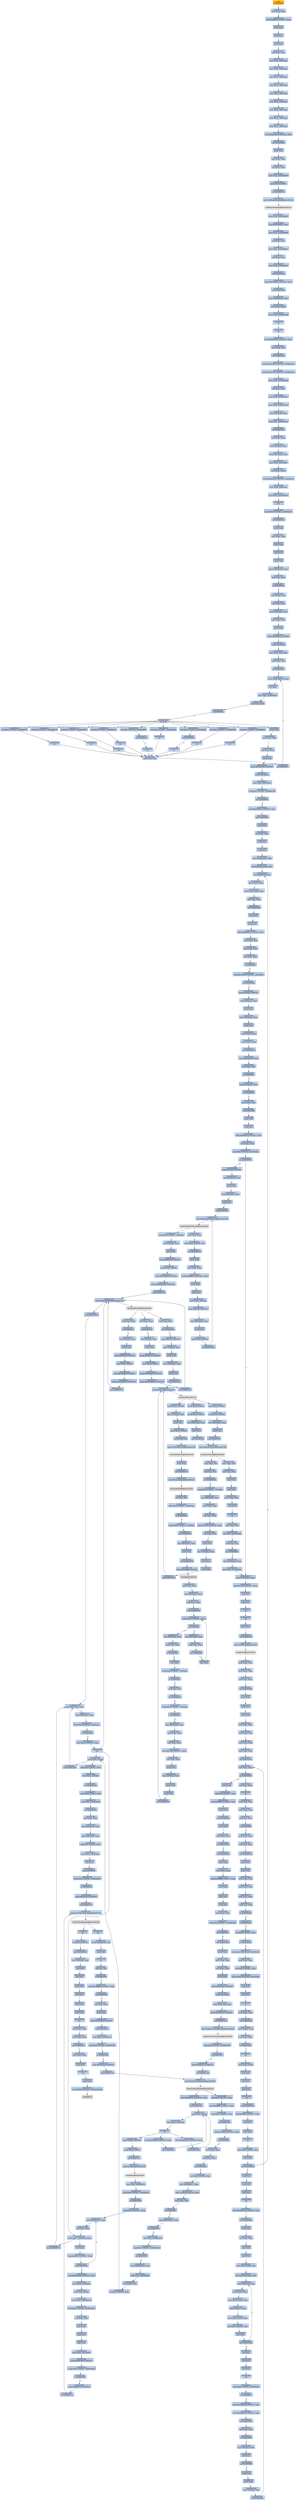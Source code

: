 digraph G {
node[shape=rectangle,style=filled,fillcolor=lightsteelblue,color=lightsteelblue]
bgcolor="transparent"
a0x0040c1c0pushl_ebp[label="start\npushl %ebp",color="lightgrey",fillcolor="orange"];
a0x0040c1c1movl_esp_ebp[label="0x0040c1c1\nmovl %esp, %ebp"];
a0x0040c1c3addl_0xffffffa4UINT8_esp[label="0x0040c1c3\naddl $0xffffffa4<UINT8>, %esp"];
a0x0040c1c6pushl_ebx[label="0x0040c1c6\npushl %ebx"];
a0x0040c1c7pushl_esi[label="0x0040c1c7\npushl %esi"];
a0x0040c1c8pushl_edi[label="0x0040c1c8\npushl %edi"];
a0x0040c1c9xorl_eax_eax[label="0x0040c1c9\nxorl %eax, %eax"];
a0x0040c1cbmovl_eax__60ebp_[label="0x0040c1cb\nmovl %eax, -60(%ebp)"];
a0x0040c1cemovl_eax__64ebp_[label="0x0040c1ce\nmovl %eax, -64(%ebp)"];
a0x0040c1d1movl_eax__92ebp_[label="0x0040c1d1\nmovl %eax, -92(%ebp)"];
a0x0040c1d4movl_eax__48ebp_[label="0x0040c1d4\nmovl %eax, -48(%ebp)"];
a0x0040c1d7movl_eax__56ebp_[label="0x0040c1d7\nmovl %eax, -56(%ebp)"];
a0x0040c1damovl_eax__52ebp_[label="0x0040c1da\nmovl %eax, -52(%ebp)"];
a0x0040c1ddmovl_eax__44ebp_[label="0x0040c1dd\nmovl %eax, -44(%ebp)"];
a0x0040c1e0movl_eax__40ebp_[label="0x0040c1e0\nmovl %eax, -40(%ebp)"];
a0x0040c1e3movl_eax__20ebp_[label="0x0040c1e3\nmovl %eax, -20(%ebp)"];
a0x0040c1e6movl_0x40c0c8UINT32_eax[label="0x0040c1e6\nmovl $0x40c0c8<UINT32>, %eax"];
a0x0040c1ebcall_0x00404850[label="0x0040c1eb\ncall 0x00404850"];
a0x00404850pushl_ebx[label="0x00404850\npushl %ebx"];
a0x00404851movl_eax_ebx[label="0x00404851\nmovl %eax, %ebx"];
a0x00404853xorl_eax_eax[label="0x00404853\nxorl %eax, %eax"];
a0x00404855movl_eax_0x0040d090[label="0x00404855\nmovl %eax, 0x0040d090"];
a0x0040485apushl_0x0UINT8[label="0x0040485a\npushl $0x0<UINT8>"];
a0x0040485ccall_0x0040478c[label="0x0040485c\ncall 0x0040478c"];
a0x0040478cjmp_GetModuleHandleA_kernel32_dll[label="0x0040478c\njmp GetModuleHandleA@kernel32.dll"];
GetModuleHandleA_kernel32_dll[label="GetModuleHandleA@kernel32.dll",color="lightgrey",fillcolor="lightgrey"];
a0x00404861movl_eax_0x0040e660[label="0x00404861\nmovl %eax, 0x0040e660"];
a0x00404866movl_0x0040e660_eax[label="0x00404866\nmovl 0x0040e660, %eax"];
a0x0040486bmovl_eax_0x0040d098[label="0x0040486b\nmovl %eax, 0x0040d098"];
a0x00404870xorl_eax_eax[label="0x00404870\nxorl %eax, %eax"];
a0x00404872movl_eax_0x0040d09c[label="0x00404872\nmovl %eax, 0x0040d09c"];
a0x00404877xorl_eax_eax[label="0x00404877\nxorl %eax, %eax"];
a0x00404879movl_eax_0x0040d0a0[label="0x00404879\nmovl %eax, 0x0040d0a0"];
a0x0040487ecall_0x00404844[label="0x0040487e\ncall 0x00404844"];
a0x00404844movl_0x40d094UINT32_eax[label="0x00404844\nmovl $0x40d094<UINT32>, %eax"];
a0x00404849call_0x00404500[label="0x00404849\ncall 0x00404500"];
a0x00404500movl_0x0040d028_edx[label="0x00404500\nmovl 0x0040d028, %edx"];
a0x00404506movl_edx_eax_[label="0x00404506\nmovl %edx, (%eax)"];
a0x00404508movl_eax_0x0040d028[label="0x00404508\nmovl %eax, 0x0040d028"];
a0x0040450dret[label="0x0040450d\nret"];
a0x0040484eret[label="0x0040484e\nret"];
a0x00404883movl_0x40d094UINT32_edx[label="0x00404883\nmovl $0x40d094<UINT32>, %edx"];
a0x00404888movl_ebx_eax[label="0x00404888\nmovl %ebx, %eax"];
a0x0040488acall_0x00403654[label="0x0040488a\ncall 0x00403654"];
a0x00403654movl_0x401068UINT32_0x0040e014[label="0x00403654\nmovl $0x401068<UINT32>, 0x0040e014"];
a0x0040365emovl_0x401070UINT32_0x0040e018[label="0x0040365e\nmovl $0x401070<UINT32>, 0x0040e018"];
a0x00403668movl_eax_0x0040e638[label="0x00403668\nmovl %eax, 0x0040e638"];
a0x0040366dxorl_eax_eax[label="0x0040366d\nxorl %eax, %eax"];
a0x0040366fmovl_eax_0x0040e63c[label="0x0040366f\nmovl %eax, 0x0040e63c"];
a0x00403674movl_edx_0x0040e640[label="0x00403674\nmovl %edx, 0x0040e640"];
a0x0040367amovl_0x4edx__eax[label="0x0040367a\nmovl 0x4(%edx), %eax"];
a0x0040367dmovl_eax_0x0040e02c[label="0x0040367d\nmovl %eax, 0x0040e02c"];
a0x00403682call_0x0040354c[label="0x00403682\ncall 0x0040354c"];
a0x0040354cxorl_edx_edx[label="0x0040354c\nxorl %edx, %edx"];
a0x0040354eleal__12ebp__eax[label="0x0040354e\nleal -12(%ebp), %eax"];
a0x00403551movl_fs_edx__ecx[label="0x00403551\nmovl %fs:(%edx), %ecx"];
a0x00403554movl_eax_fs_edx_[label="0x00403554\nmovl %eax, %fs:(%edx)"];
a0x00403557movl_ecx_eax_[label="0x00403557\nmovl %ecx, (%eax)"];
a0x00403559movl_0x4034acUINT32_0x4eax_[label="0x00403559\nmovl $0x4034ac<UINT32>, 0x4(%eax)"];
a0x00403560movl_ebp_0x8eax_[label="0x00403560\nmovl %ebp, 0x8(%eax)"];
a0x00403563movl_eax_0x0040e634[label="0x00403563\nmovl %eax, 0x0040e634"];
a0x00403568ret[label="0x00403568\nret"];
a0x00403687movb_0x0UINT8_0x0040e034[label="0x00403687\nmovb $0x0<UINT8>, 0x0040e034"];
a0x0040368ecall_0x004035f4[label="0x0040368e\ncall 0x004035f4"];
a0x004035f4pushl_ebp[label="0x004035f4\npushl %ebp"];
a0x004035f5movl_esp_ebp[label="0x004035f5\nmovl %esp, %ebp"];
a0x004035f7pushl_ebx[label="0x004035f7\npushl %ebx"];
a0x004035f8pushl_esi[label="0x004035f8\npushl %esi"];
a0x004035f9pushl_edi[label="0x004035f9\npushl %edi"];
a0x004035famovl_0x0040e638_eax[label="0x004035fa\nmovl 0x0040e638, %eax"];
a0x004035fftestl_eax_eax[label="0x004035ff\ntestl %eax, %eax"];
a0x00403601je_0x0040364e[label="0x00403601\nje 0x0040364e"];
a0x00403603movl_eax__esi[label="0x00403603\nmovl (%eax), %esi"];
a0x00403605xorl_ebx_ebx[label="0x00403605\nxorl %ebx, %ebx"];
a0x00403607movl_0x4eax__edi[label="0x00403607\nmovl 0x4(%eax), %edi"];
a0x0040360axorl_edx_edx[label="0x0040360a\nxorl %edx, %edx"];
a0x0040360cpushl_ebp[label="0x0040360c\npushl %ebp"];
a0x0040360dpushl_0x40363aUINT32[label="0x0040360d\npushl $0x40363a<UINT32>"];
a0x00403612pushl_fs_edx_[label="0x00403612\npushl %fs:(%edx)"];
a0x00403615movl_esp_fs_edx_[label="0x00403615\nmovl %esp, %fs:(%edx)"];
a0x00403618cmpl_ebx_esi[label="0x00403618\ncmpl %ebx, %esi"];
a0x0040361ajle_0x00403630[label="0x0040361a\njle 0x00403630"];
a0x0040361cmovl_ediebx8__eax[label="0x0040361c\nmovl (%edi,%ebx,8), %eax"];
a0x0040361fincl_ebx[label="0x0040361f\nincl %ebx"];
a0x00403620movl_ebx_0x0040e63c[label="0x00403620\nmovl %ebx, 0x0040e63c"];
a0x00403626testl_eax_eax[label="0x00403626\ntestl %eax, %eax"];
a0x00403628je_0x0040362c[label="0x00403628\nje 0x0040362c"];
a0x0040362acall_eax[label="0x0040362a\ncall %eax"];
a0x004048c4subl_0x1UINT8_0x0040e664[label="0x004048c4\nsubl $0x1<UINT8>, 0x0040e664"];
a0x004048cbret[label="0x004048cb\nret"];
a0x0040362ccmpl_ebx_esi[label="0x0040362c\ncmpl %ebx, %esi"];
a0x0040362ejg_0x0040361c[label="0x0040362e\njg 0x0040361c"];
a0x004046b8subl_0x1UINT8_0x0040e5b4[label="0x004046b8\nsubl $0x1<UINT8>, 0x0040e5b4"];
a0x004046bfjae_0x0040478a[label="0x004046bf\njae 0x0040478a"];
a0x0040478aret[label="0x0040478a\nret"];
a0x004048fcsubl_0x1UINT8_0x0040e66c[label="0x004048fc\nsubl $0x1<UINT8>, 0x0040e66c"];
a0x00404903ret[label="0x00404903\nret"];
a0x00404ba4subl_0x1UINT8_0x0040e670[label="0x00404ba4\nsubl $0x1<UINT8>, 0x0040e670"];
a0x00404babret[label="0x00404bab\nret"];
a0x00404bdcsubl_0x1UINT8_0x0040e674[label="0x00404bdc\nsubl $0x1<UINT8>, 0x0040e674"];
a0x00404be3ret[label="0x00404be3\nret"];
a0x00404c14subl_0x1UINT8_0x0040e678[label="0x00404c14\nsubl $0x1<UINT8>, 0x0040e678"];
a0x00404c1bret[label="0x00404c1b\nret"];
a0x00404c54subl_0x1UINT8_0x0040e67c[label="0x00404c54\nsubl $0x1<UINT8>, 0x0040e67c"];
a0x00404c5bret[label="0x00404c5b\nret"];
a0x00404c8csubl_0x1UINT8_0x0040e680[label="0x00404c8c\nsubl $0x1<UINT8>, 0x0040e680"];
a0x00404c93jae_0x00404c9a[label="0x00404c93\njae 0x00404c9a"];
a0x00404c9aret[label="0x00404c9a\nret"];
a0x00404f54subl_0x1UINT8_0x0040e684[label="0x00404f54\nsubl $0x1<UINT8>, 0x0040e684"];
a0x00404f5bret[label="0x00404f5b\nret"];
a0x0040849cpushl_ebp[label="0x0040849c\npushl %ebp"];
a0x0040849dmovl_esp_ebp[label="0x0040849d\nmovl %esp, %ebp"];
a0x0040849fxorl_eax_eax[label="0x0040849f\nxorl %eax, %eax"];
a0x004084a1pushl_ebp[label="0x004084a1\npushl %ebp"];
a0x004084a2pushl_0x408504UINT32[label="0x004084a2\npushl $0x408504<UINT32>"];
a0x004084a7pushl_fs_eax_[label="0x004084a7\npushl %fs:(%eax)"];
a0x004084aamovl_esp_fs_eax_[label="0x004084aa\nmovl %esp, %fs:(%eax)"];
a0x004084adsubl_0x1UINT8_0x0040e798[label="0x004084ad\nsubl $0x1<UINT8>, 0x0040e798"];
a0x004084b4jae_0x004084f6[label="0x004084b4\njae 0x004084f6"];
a0x004084b6movl_0x40804cUINT32_eax[label="0x004084b6\nmovl $0x40804c<UINT32>, %eax"];
a0x004084bbcall_0x00403694[label="0x004084bb\ncall 0x00403694"];
a0x00403694pushl_ebx[label="0x00403694\npushl %ebx"];
a0x00403695xorl_ebx_ebx[label="0x00403695\nxorl %ebx, %ebx"];
a0x00403697pushl_edi[label="0x00403697\npushl %edi"];
a0x00403698pushl_esi[label="0x00403698\npushl %esi"];
a0x00403699movl_eaxebx__edi[label="0x00403699\nmovl (%eax,%ebx), %edi"];
a0x0040369cleal_0x4eaxebx__esi[label="0x0040369c\nleal 0x4(%eax,%ebx), %esi"];
a0x004036a0movl_0x4esi__eax[label="0x004036a0\nmovl 0x4(%esi), %eax"];
a0x004036a3movl_esi__edx[label="0x004036a3\nmovl (%esi), %edx"];
a0x004036a5movl_eaxebx__eax[label="0x004036a5\nmovl (%eax,%ebx), %eax"];
a0x004036a8addl_ebx_edx[label="0x004036a8\naddl %ebx, %edx"];
a0x004036aacall_0x00404598[label="0x004036aa\ncall 0x00404598"];
a0x00404598pushl_ebx[label="0x00404598\npushl %ebx"];
a0x00404599pushl_esi[label="0x00404599\npushl %esi"];
a0x0040459aaddl_0xfffffc00UINT32_esp[label="0x0040459a\naddl $0xfffffc00<UINT32>, %esp"];
a0x004045a0movl_edx_esi[label="0x004045a0\nmovl %edx, %esi"];
a0x004045a2movl_eax_ebx[label="0x004045a2\nmovl %eax, %ebx"];
a0x004045a4testl_ebx_ebx[label="0x004045a4\ntestl %ebx, %ebx"];
a0x004045a6je_0x004045e5[label="0x004045a6\nje 0x004045e5"];
a0x004045a8cmpl_0x10000UINT32_0x4ebx_[label="0x004045a8\ncmpl $0x10000<UINT32>, 0x4(%ebx)"];
a0x004045afjnl_0x004045db[label="0x004045af\njnl 0x004045db"];
a0x004045b1pushl_0x400UINT32[label="0x004045b1\npushl $0x400<UINT32>"];
a0x004045b6leal_0x4esp__eax[label="0x004045b6\nleal 0x4(%esp), %eax"];
a0x004045bapushl_eax[label="0x004045ba\npushl %eax"];
a0x004045bbmovl_0x4ebx__eax[label="0x004045bb\nmovl 0x4(%ebx), %eax"];
a0x004045bepushl_eax[label="0x004045be\npushl %eax"];
a0x004045bfmovl_ebx__eax[label="0x004045bf\nmovl (%ebx), %eax"];
a0x004045c1movl_eax__eax[label="0x004045c1\nmovl (%eax), %eax"];
a0x004045c3call_0x00404040[label="0x004045c3\ncall 0x00404040"];
a0x00404040movl_0x0040d028_edx[label="0x00404040\nmovl 0x0040d028, %edx"];
a0x00404046testl_edx_edx[label="0x00404046\ntestl %edx, %edx"];
a0x00404048je_0x00404067[label="0x00404048\nje 0x00404067"];
a0x0040404acmpl_0x4edx__eax[label="0x0040404a\ncmpl 0x4(%edx), %eax"];
a0x0040404dje_0x00404059[label="0x0040404d\nje 0x00404059"];
a0x00404059movl_edx_eax[label="0x00404059\nmovl %edx, %eax"];
a0x0040405bcall_0x00403ff8[label="0x0040405b\ncall 0x00403ff8"];
a0x00403ff8pushl_ebx[label="0x00403ff8\npushl %ebx"];
a0x00403ff9pushl_esi[label="0x00403ff9\npushl %esi"];
a0x00403ffaaddl_0xfffffef8UINT32_esp[label="0x00403ffa\naddl $0xfffffef8<UINT32>, %esp"];
a0x00404000movl_eax_ebx[label="0x00404000\nmovl %eax, %ebx"];
a0x00404002cmpl_0x0UINT8_0x10ebx_[label="0x00404002\ncmpl $0x0<UINT8>, 0x10(%ebx)"];
a0x00404006jne_0x00404033[label="0x00404006\njne 0x00404033"];
a0x00404008pushl_0x105UINT32[label="0x00404008\npushl $0x105<UINT32>"];
a0x0040400dleal_0x4esp__eax[label="0x0040400d\nleal 0x4(%esp), %eax"];
a0x00404011pushl_eax[label="0x00404011\npushl %eax"];
a0x00404012movl_0x4ebx__eax[label="0x00404012\nmovl 0x4(%ebx), %eax"];
a0x00404015pushl_eax[label="0x00404015\npushl %eax"];
a0x00404016call_0x004010c8[label="0x00404016\ncall 0x004010c8"];
a0x004010c8jmp_GetModuleFileNameA_kernel32_dll[label="0x004010c8\njmp GetModuleFileNameA@kernel32.dll"];
GetModuleFileNameA_kernel32_dll[label="GetModuleFileNameA@kernel32.dll",color="lightgrey",fillcolor="lightgrey"];
a0x0040401bmovl_esp_eax[label="0x0040401b\nmovl %esp, %eax"];
a0x0040401dmovb_0x1UINT8_dl[label="0x0040401d\nmovb $0x1<UINT8>, %dl"];
a0x0040401fcall_0x00404234[label="0x0040401f\ncall 0x00404234"];
a0x00404234pushl_ebp[label="0x00404234\npushl %ebp"];
a0x00404235movl_esp_ebp[label="0x00404235\nmovl %esp, %ebp"];
a0x00404237addl_0xfffffee0UINT32_esp[label="0x00404237\naddl $0xfffffee0<UINT32>, %esp"];
a0x0040423dpushl_ebx[label="0x0040423d\npushl %ebx"];
a0x0040423epushl_esi[label="0x0040423e\npushl %esi"];
a0x0040423fmovl_eax__4ebp_[label="0x0040423f\nmovl %eax, -4(%ebp)"];
a0x00404242pushl_0x105UINT32[label="0x00404242\npushl $0x105<UINT32>"];
a0x00404247leal__285ebp__eax[label="0x00404247\nleal -285(%ebp), %eax"];
a0x0040424dpushl_eax[label="0x0040424d\npushl %eax"];
a0x0040424epushl_0x0UINT8[label="0x0040424e\npushl $0x0<UINT8>"];
a0x00404250call_0x004010c8[label="0x00404250\ncall 0x004010c8"];
a0x00404255movb_0x0UINT8__18ebp_[label="0x00404255\nmovb $0x0<UINT8>, -18(%ebp)"];
a0x00404259leal__8ebp__eax[label="0x00404259\nleal -8(%ebp), %eax"];
a0x0040425cpushl_eax[label="0x0040425c\npushl %eax"];
a0x0040425dpushl_0xf0019UINT32[label="0x0040425d\npushl $0xf0019<UINT32>"];
a0x00404262pushl_0x0UINT8[label="0x00404262\npushl $0x0<UINT8>"];
a0x00404264pushl_0x404464UINT32[label="0x00404264\npushl $0x404464<UINT32>"];
a0x00404269pushl_0x80000001UINT32[label="0x00404269\npushl $0x80000001<UINT32>"];
a0x0040426ecall_0x00401118[label="0x0040426e\ncall 0x00401118"];
a0x00401118jmp_RegOpenKeyExA_advapi32_dll[label="0x00401118\njmp RegOpenKeyExA@advapi32.dll"];
a0x00408504jmp_0x00403310[label="0x00408504\njmp 0x00403310"];
a0x00403310movl_0x4esp__eax[label="0x00403310\nmovl 0x4(%esp), %eax"];
a0x00403314movl_0x8esp__edx[label="0x00403314\nmovl 0x8(%esp), %edx"];
a0x00403318testl_0x6UINT32_0x4eax_[label="0x00403318\ntestl $0x6<UINT32>, 0x4(%eax)"];
a0x0040331fje_0x00403340[label="0x0040331f\nje 0x00403340"];
a0x00403340movl_0x1UINT32_eax[label="0x00403340\nmovl $0x1<UINT32>, %eax"];
a0x00403345ret[label="0x00403345\nret"];
RegOpenKeyExA_advapi32_dll[label="RegOpenKeyExA@advapi32.dll",color="lightgrey",fillcolor="lightgrey"];
a0x00404273testl_eax_eax[label="0x00404273\ntestl %eax, %eax"];
a0x00404275je_0x004042b7[label="0x00404275\nje 0x004042b7"];
a0x00404277leal__8ebp__eax[label="0x00404277\nleal -8(%ebp), %eax"];
a0x0040427apushl_eax[label="0x0040427a\npushl %eax"];
a0x0040427bpushl_0xf0019UINT32[label="0x0040427b\npushl $0xf0019<UINT32>"];
a0x00404280pushl_0x0UINT8[label="0x00404280\npushl $0x0<UINT8>"];
a0x00404282pushl_0x404464UINT32[label="0x00404282\npushl $0x404464<UINT32>"];
a0x00404287pushl_0x80000002UINT32[label="0x00404287\npushl $0x80000002<UINT32>"];
a0x0040428ccall_0x00401118[label="0x0040428c\ncall 0x00401118"];
a0x00404291testl_eax_eax[label="0x00404291\ntestl %eax, %eax"];
a0x00404293je_0x004042b7[label="0x00404293\nje 0x004042b7"];
a0x00404295leal__8ebp__eax[label="0x00404295\nleal -8(%ebp), %eax"];
a0x00404298pushl_eax[label="0x00404298\npushl %eax"];
a0x00404299pushl_0xf0019UINT32[label="0x00404299\npushl $0xf0019<UINT32>"];
a0x0040429epushl_0x0UINT8[label="0x0040429e\npushl $0x0<UINT8>"];
a0x004042a0pushl_0x404480UINT32[label="0x004042a0\npushl $0x404480<UINT32>"];
a0x004042a5pushl_0x80000001UINT32[label="0x004042a5\npushl $0x80000001<UINT32>"];
a0x004042aacall_0x00401118[label="0x004042aa\ncall 0x00401118"];
a0x004042aftestl_eax_eax[label="0x004042af\ntestl %eax, %eax"];
a0x004042b1jne_0x00404340[label="0x004042b1\njne 0x00404340"];
a0x00404340pushl_0x105UINT32[label="0x00404340\npushl $0x105<UINT32>"];
a0x00404345movl__4ebp__eax[label="0x00404345\nmovl -4(%ebp), %eax"];
a0x00404348pushl_eax[label="0x00404348\npushl %eax"];
a0x00404349leal__285ebp__eax[label="0x00404349\nleal -285(%ebp), %eax"];
a0x0040434fpushl_eax[label="0x0040434f\npushl %eax"];
a0x00404350call_0x00401100[label="0x00404350\ncall 0x00401100"];
a0x00401100jmp_lstrcpynA_kernel32_dll[label="0x00401100\njmp lstrcpynA@kernel32.dll"];
lstrcpyn_kernel32_dll[label="lstrcpyn@kernel32.dll",color="lightgrey",fillcolor="lightgrey"];
a0x00404355pushl_0x5UINT8[label="0x00404355\npushl $0x5<UINT8>"];
a0x00404357leal__13ebp__eax[label="0x00404357\nleal -13(%ebp), %eax"];
a0x0040435apushl_eax[label="0x0040435a\npushl %eax"];
a0x0040435bpushl_0x3UINT8[label="0x0040435b\npushl $0x3<UINT8>"];
a0x0040435dcall_0x004010e8[label="0x0040435d\ncall 0x004010e8"];
a0x004010e8jmp_GetThreadLocale_kernel32_dll[label="0x004010e8\njmp GetThreadLocale@kernel32.dll"];
GetThreadLocale_kernel32_dll[label="GetThreadLocale@kernel32.dll",color="lightgrey",fillcolor="lightgrey"];
a0x00404362pushl_eax[label="0x00404362\npushl %eax"];
a0x00404363call_0x004010c0[label="0x00404363\ncall 0x004010c0"];
a0x004010c0jmp_GetLocaleInfoA_kernel32_dll[label="0x004010c0\njmp GetLocaleInfoA@kernel32.dll"];
GetLocaleInfoA_kernel32_dll[label="GetLocaleInfoA@kernel32.dll",color="lightgrey",fillcolor="lightgrey"];
a0x00404368xorl_esi_esi[label="0x00404368\nxorl %esi, %esi"];
a0x0040436acmpb_0x0UINT8__285ebp_[label="0x0040436a\ncmpb $0x0<UINT8>, -285(%ebp)"];
a0x00404371je_0x0040445a[label="0x00404371\nje 0x0040445a"];
a0x00404377cmpb_0x0UINT8__13ebp_[label="0x00404377\ncmpb $0x0<UINT8>, -13(%ebp)"];
a0x0040437bjne_0x00404387[label="0x0040437b\njne 0x00404387"];
a0x00404387leal__285ebp__eax[label="0x00404387\nleal -285(%ebp), %eax"];
a0x0040438dpushl_eax[label="0x0040438d\npushl %eax"];
a0x0040438ecall_0x00401108[label="0x0040438e\ncall 0x00401108"];
a0x00401108jmp_lstrlenA_kernel32_dll[label="0x00401108\njmp lstrlenA@kernel32.dll"];
lstrlen_kernel32_dll[label="lstrlen@kernel32.dll",color="lightgrey",fillcolor="lightgrey"];
a0x00404393movl_eax_ebx[label="0x00404393\nmovl %eax, %ebx"];
a0x00404395leal__285ebp__eax[label="0x00404395\nleal -285(%ebp), %eax"];
a0x0040439baddl_eax_ebx[label="0x0040439b\naddl %eax, %ebx"];
a0x0040439djmp_0x004043a0[label="0x0040439d\njmp 0x004043a0"];
a0x004043a0cmpb_0x2eUINT8_ebx_[label="0x004043a0\ncmpb $0x2e<UINT8>, (%ebx)"];
a0x004043a3je_0x004043af[label="0x004043a3\nje 0x004043af"];
a0x004043a5leal__285ebp__eax[label="0x004043a5\nleal -285(%ebp), %eax"];
a0x004043abcmpl_eax_ebx[label="0x004043ab\ncmpl %eax, %ebx"];
a0x004043adjne_0x0040439f[label="0x004043ad\njne 0x0040439f"];
a0x0040439fdecl_ebx[label="0x0040439f\ndecl %ebx"];
a0x004043afleal__285ebp__eax[label="0x004043af\nleal -285(%ebp), %eax"];
a0x004043b5cmpl_eax_ebx[label="0x004043b5\ncmpl %eax, %ebx"];
a0x004043b7je_0x0040445a[label="0x004043b7\nje 0x0040445a"];
a0x004043bdincl_ebx[label="0x004043bd\nincl %ebx"];
a0x004043becmpb_0x0UINT8__18ebp_[label="0x004043be\ncmpb $0x0<UINT8>, -18(%ebp)"];
a0x004043c2je_0x004043ec[label="0x004043c2\nje 0x004043ec"];
a0x004043ectestl_esi_esi[label="0x004043ec\ntestl %esi, %esi"];
a0x004043eejne_0x0040445a[label="0x004043ee\njne 0x0040445a"];
a0x004043f0cmpb_0x0UINT8__13ebp_[label="0x004043f0\ncmpb $0x0<UINT8>, -13(%ebp)"];
a0x004043f4je_0x0040445a[label="0x004043f4\nje 0x0040445a"];
a0x004043f6leal__285ebp__eax[label="0x004043f6\nleal -285(%ebp), %eax"];
a0x004043fcmovl_ebx_edx[label="0x004043fc\nmovl %ebx, %edx"];
a0x004043fesubl_eax_edx[label="0x004043fe\nsubl %eax, %edx"];
a0x00404400movl_0x105UINT32_eax[label="0x00404400\nmovl $0x105<UINT32>, %eax"];
a0x00404405subl_edx_eax[label="0x00404405\nsubl %edx, %eax"];
a0x00404407pushl_eax[label="0x00404407\npushl %eax"];
a0x00404408leal__13ebp__eax[label="0x00404408\nleal -13(%ebp), %eax"];
a0x0040440bpushl_eax[label="0x0040440b\npushl %eax"];
a0x0040440cpushl_ebx[label="0x0040440c\npushl %ebx"];
a0x0040440dcall_0x00401100[label="0x0040440d\ncall 0x00401100"];
a0x00404412pushl_0x2UINT8[label="0x00404412\npushl $0x2<UINT8>"];
a0x00404414pushl_0x0UINT8[label="0x00404414\npushl $0x0<UINT8>"];
a0x00404416leal__285ebp__eax[label="0x00404416\nleal -285(%ebp), %eax"];
a0x0040441cpushl_eax[label="0x0040441c\npushl %eax"];
a0x0040441dcall_0x004010f0[label="0x0040441d\ncall 0x004010f0"];
a0x004010f0jmp_LoadLibraryExA_kernel32_dll[label="0x004010f0\njmp LoadLibraryExA@kernel32.dll"];
LoadLibraryExA_kernel32_dll[label="LoadLibraryExA@kernel32.dll",color="lightgrey",fillcolor="lightgrey"];
a0x00404422movl_eax_esi[label="0x00404422\nmovl %eax, %esi"];
a0x00404424testl_esi_esi[label="0x00404424\ntestl %esi, %esi"];
a0x00404426jne_0x0040445a[label="0x00404426\njne 0x0040445a"];
a0x00404428movb_0x0UINT8__11ebp_[label="0x00404428\nmovb $0x0<UINT8>, -11(%ebp)"];
a0x0040442cleal__285ebp__eax[label="0x0040442c\nleal -285(%ebp), %eax"];
a0x00404432movl_ebx_edx[label="0x00404432\nmovl %ebx, %edx"];
a0x00404434subl_eax_edx[label="0x00404434\nsubl %eax, %edx"];
a0x00404436movl_0x105UINT32_eax[label="0x00404436\nmovl $0x105<UINT32>, %eax"];
a0x0040443bsubl_edx_eax[label="0x0040443b\nsubl %edx, %eax"];
a0x0040443dpushl_eax[label="0x0040443d\npushl %eax"];
a0x0040443eleal__13ebp__eax[label="0x0040443e\nleal -13(%ebp), %eax"];
a0x00404441pushl_eax[label="0x00404441\npushl %eax"];
a0x00404442pushl_ebx[label="0x00404442\npushl %ebx"];
a0x00404443call_0x00401100[label="0x00404443\ncall 0x00401100"];
a0x00404448pushl_0x2UINT8[label="0x00404448\npushl $0x2<UINT8>"];
a0x0040444apushl_0x0UINT8[label="0x0040444a\npushl $0x0<UINT8>"];
a0x0040444cleal__285ebp__eax[label="0x0040444c\nleal -285(%ebp), %eax"];
a0x00404452pushl_eax[label="0x00404452\npushl %eax"];
a0x00404453call_0x004010f0[label="0x00404453\ncall 0x004010f0"];
a0x00404458movl_eax_esi[label="0x00404458\nmovl %eax, %esi"];
a0x0040445amovl_esi_eax[label="0x0040445a\nmovl %esi, %eax"];
a0x0040445cpopl_esi[label="0x0040445c\npopl %esi"];
a0x0040445dpopl_ebx[label="0x0040445d\npopl %ebx"];
a0x0040445emovl_ebp_esp[label="0x0040445e\nmovl %ebp, %esp"];
a0x00404460popl_ebp[label="0x00404460\npopl %ebp"];
a0x00404461ret[label="0x00404461\nret"];
a0x00404024movl_eax_esi[label="0x00404024\nmovl %eax, %esi"];
a0x00404026movl_esi_0x10ebx_[label="0x00404026\nmovl %esi, 0x10(%ebx)"];
a0x00404029testl_esi_esi[label="0x00404029\ntestl %esi, %esi"];
a0x0040402bjne_0x00404033[label="0x0040402b\njne 0x00404033"];
a0x0040402dmovl_0x4ebx__eax[label="0x0040402d\nmovl 0x4(%ebx), %eax"];
a0x00404030movl_eax_0x10ebx_[label="0x00404030\nmovl %eax, 0x10(%ebx)"];
a0x00404033movl_0x10ebx__eax[label="0x00404033\nmovl 0x10(%ebx), %eax"];
a0x00404036addl_0x108UINT32_esp[label="0x00404036\naddl $0x108<UINT32>, %esp"];
a0x0040403cpopl_esi[label="0x0040403c\npopl %esi"];
a0x0040403dpopl_ebx[label="0x0040403d\npopl %ebx"];
a0x0040403eret[label="0x0040403e\nret"];
a0x00404060ret[label="0x00404060\nret"];
a0x004045c8pushl_eax[label="0x004045c8\npushl %eax"];
a0x004045c9call_0x004010f8[label="0x004045c9\ncall 0x004010f8"];
a0x004010f8jmp_LoadStringA_user32_dll[label="0x004010f8\njmp LoadStringA@user32.dll"];
LoadStringA_user32_dll[label="LoadStringA@user32.dll",color="lightgrey",fillcolor="lightgrey"];
a0x004045cemovl_eax_ecx[label="0x004045ce\nmovl %eax, %ecx"];
a0x004045d0movl_esp_edx[label="0x004045d0\nmovl %esp, %edx"];
a0x004045d2movl_esi_eax[label="0x004045d2\nmovl %esi, %eax"];
a0x004045d4call_0x004039d8[label="0x004045d4\ncall 0x004039d8"];
a0x004039d8pushl_ebx[label="0x004039d8\npushl %ebx"];
a0x004039d9pushl_esi[label="0x004039d9\npushl %esi"];
a0x004039dapushl_edi[label="0x004039da\npushl %edi"];
a0x004039dbmovl_eax_ebx[label="0x004039db\nmovl %eax, %ebx"];
a0x004039ddmovl_edx_esi[label="0x004039dd\nmovl %edx, %esi"];
a0x004039dfmovl_ecx_edi[label="0x004039df\nmovl %ecx, %edi"];
a0x004039e1movl_edi_eax[label="0x004039e1\nmovl %edi, %eax"];
a0x004039e3call_0x004039ac[label="0x004039e3\ncall 0x004039ac"];
a0x004039actestl_eax_eax[label="0x004039ac\ntestl %eax, %eax"];
a0x004039aejle_0x004039d4[label="0x004039ae\njle 0x004039d4"];
a0x004039d4xorl_eax_eax[label="0x004039d4\nxorl %eax, %eax"];
a0x004039d6ret[label="0x004039d6\nret"];
a0x004039e8movl_edi_ecx[label="0x004039e8\nmovl %edi, %ecx"];
a0x004039eamovl_eax_edi[label="0x004039ea\nmovl %eax, %edi"];
a0x004039ectestl_esi_esi[label="0x004039ec\ntestl %esi, %esi"];
a0x004039eeje_0x004039f9[label="0x004039ee\nje 0x004039f9"];
a0x004039f0movl_eax_edx[label="0x004039f0\nmovl %eax, %edx"];
a0x004039f2movl_esi_eax[label="0x004039f2\nmovl %esi, %eax"];
a0x004039f4call_0x0040266c[label="0x004039f4\ncall 0x0040266c"];
a0x0040266cpushl_esi[label="0x0040266c\npushl %esi"];
a0x0040266dpushl_edi[label="0x0040266d\npushl %edi"];
a0x0040266emovl_eax_esi[label="0x0040266e\nmovl %eax, %esi"];
a0x00402670movl_edx_edi[label="0x00402670\nmovl %edx, %edi"];
a0x00402672movl_ecx_eax[label="0x00402672\nmovl %ecx, %eax"];
a0x00402674cmpl_esi_edi[label="0x00402674\ncmpl %esi, %edi"];
a0x00402676ja_0x0040268b[label="0x00402676\nja 0x0040268b"];
a0x00402678je_0x004026a9[label="0x00402678\nje 0x004026a9"];
a0x0040267asarl_0x2UINT8_ecx[label="0x0040267a\nsarl $0x2<UINT8>, %ecx"];
a0x0040267djs_0x004026a9[label="0x0040267d\njs 0x004026a9"];
a0x0040267frepz_movsl_ds_esi__es_edi_[label="0x0040267f\nrepz movsl %ds:(%esi), %es:(%edi)"];
a0x00402681movl_eax_ecx[label="0x00402681\nmovl %eax, %ecx"];
a0x00402683andl_0x3UINT8_ecx[label="0x00402683\nandl $0x3<UINT8>, %ecx"];
a0x00402686repz_movsb_ds_esi__es_edi_[label="0x00402686\nrepz movsb %ds:(%esi), %es:(%edi)"];
a0x00402688popl_edi[label="0x00402688\npopl %edi"];
a0x00402689popl_esi[label="0x00402689\npopl %esi"];
a0x0040268aret[label="0x0040268a\nret"];
a0x004039f9movl_ebx_eax[label="0x004039f9\nmovl %ebx, %eax"];
a0x004039fbcall_0x004038e8[label="0x004039fb\ncall 0x004038e8"];
a0x004038e8movl_eax__edx[label="0x004038e8\nmovl (%eax), %edx"];
a0x004038eatestl_edx_edx[label="0x004038ea\ntestl %edx, %edx"];
a0x004038ecje_0x0040390a[label="0x004038ec\nje 0x0040390a"];
a0x0040390aret[label="0x0040390a\nret"];
a0x00403a00movl_edi_ebx_[label="0x00403a00\nmovl %edi, (%ebx)"];
a0x00403a02popl_edi[label="0x00403a02\npopl %edi"];
a0x00403a03popl_esi[label="0x00403a03\npopl %esi"];
a0x00403a04popl_ebx[label="0x00403a04\npopl %ebx"];
a0x00403a05ret[label="0x00403a05\nret"];
a0x004045d9jmp_0x004045e5[label="0x004045d9\njmp 0x004045e5"];
a0x004045e5addl_0x400UINT32_esp[label="0x004045e5\naddl $0x400<UINT32>, %esp"];
a0x004045ebpopl_esi[label="0x004045eb\npopl %esi"];
a0x004045ecpopl_ebx[label="0x004045ec\npopl %ebx"];
a0x004045edret[label="0x004045ed\nret"];
a0x004036afaddl_0x8UINT8_esi[label="0x004036af\naddl $0x8<UINT8>, %esi"];
a0x004036b2decl_edi[label="0x004036b2\ndecl %edi"];
a0x004036b3jne_0x004036a0[label="0x004036b3\njne 0x004036a0"];
a0x004036b5popl_esi[label="0x004036b5\npopl %esi"];
a0x004036b6popl_edi[label="0x004036b6\npopl %edi"];
a0x004036b7popl_ebx[label="0x004036b7\npopl %ebx"];
a0x004036b8ret[label="0x004036b8\nret"];
a0x004084c0movl_0x408138UINT32_eax[label="0x004084c0\nmovl $0x408138<UINT32>, %eax"];
a0x004084c5call_0x004036bc[label="0x004084c5\ncall 0x004036bc"];
a0x004036bcpushl_ebx[label="0x004036bc\npushl %ebx"];
a0x004036bdxorl_ebx_ebx[label="0x004036bd\nxorl %ebx, %ebx"];
a0x004036bfpushl_edi[label="0x004036bf\npushl %edi"];
a0x004036c0pushl_esi[label="0x004036c0\npushl %esi"];
a0x004036c1movl_eaxebx__edi[label="0x004036c1\nmovl (%eax,%ebx), %edi"];
a0x004036c4leal_0x4eaxebx__esi[label="0x004036c4\nleal 0x4(%eax,%ebx), %esi"];
a0x004036c8movl_0x4esi__eax[label="0x004036c8\nmovl 0x4(%esi), %eax"];
a0x004036cbmovl_esi__edx[label="0x004036cb\nmovl (%esi), %edx"];
a0x004036cdmovl_eaxebx__eax[label="0x004036cd\nmovl (%eax,%ebx), %eax"];
a0x004036d0addl_0x8esi__eax[label="0x004036d0\naddl 0x8(%esi), %eax"];
a0x004036d3movl_eax_edxebx_[label="0x004036d3\nmovl %eax, (%edx,%ebx)"];
a0x004036d6addl_0xcUINT8_esi[label="0x004036d6\naddl $0xc<UINT8>, %esi"];
a0x004036d9decl_edi[label="0x004036d9\ndecl %edi"];
a0x004036dajne_0x004036c8[label="0x004036da\njne 0x004036c8"];
a0x004036dcpopl_esi[label="0x004036dc\npopl %esi"];
a0x004036ddpopl_edi[label="0x004036dd\npopl %edi"];
a0x004036depopl_ebx[label="0x004036de\npopl %ebx"];
a0x004036dfret[label="0x004036df\nret"];
a0x004084cacmpb_0x0UINT8_0x0040e65d[label="0x004084ca\ncmpb $0x0<UINT8>, 0x0040e65d"];
a0x004084d1je_0x004084e2[label="0x004084d1\nje 0x004084e2"];
a0x004084d3movl_0x40d0e8UINT32_eax[label="0x004084d3\nmovl $0x40d0e8<UINT32>, %eax"];
a0x004084d8movl_0x408518UINT32_edx[label="0x004084d8\nmovl $0x408518<UINT32>, %edx"];
a0x004084ddcall_0x0040393c[label="0x004084dd\ncall 0x0040393c"];
a0x0040393ctestl_edx_edx[label="0x0040393c\ntestl %edx, %edx"];
a0x0040393eje_0x00403964[label="0x0040393e\nje 0x00403964"];
a0x00403940movl__8edx__ecx[label="0x00403940\nmovl -8(%edx), %ecx"];
a0x00403943incl_ecx[label="0x00403943\nincl %ecx"];
a0x00403944jg_0x00403960[label="0x00403944\njg 0x00403960"];
a0x00403946pushl_eax[label="0x00403946\npushl %eax"];
a0x00403947pushl_edx[label="0x00403947\npushl %edx"];
a0x00403948movl__4edx__eax[label="0x00403948\nmovl -4(%edx), %eax"];
a0x0040394bcall_0x004039ac[label="0x0040394b\ncall 0x004039ac"];
a0x004039b0pushl_eax[label="0x004039b0\npushl %eax"];
a0x004039b1addl_0xaUINT8_eax[label="0x004039b1\naddl $0xa<UINT8>, %eax"];
a0x004039b4andl_0xfffffffeUINT8_eax[label="0x004039b4\nandl $0xfffffffe<UINT8>, %eax"];
a0x004039b7pushl_eax[label="0x004039b7\npushl %eax"];
a0x004039b8call_0x00402508[label="0x004039b8\ncall 0x00402508"];
a0x00402508pushl_ebx[label="0x00402508\npushl %ebx"];
a0x00402509testl_eax_eax[label="0x00402509\ntestl %eax, %eax"];
a0x0040250bjle_0x00402522[label="0x0040250b\njle 0x00402522"];
a0x0040250dcall_0x0040d030[label="0x0040250d\ncall 0x0040d030"];
a0x00401f34pushl_ebp[label="0x00401f34\npushl %ebp"];
a0x00401f35movl_esp_ebp[label="0x00401f35\nmovl %esp, %ebp"];
a0x00401f37addl_0xfffffff8UINT8_esp[label="0x00401f37\naddl $0xfffffff8<UINT8>, %esp"];
a0x00401f3apushl_ebx[label="0x00401f3a\npushl %ebx"];
a0x00401f3bpushl_esi[label="0x00401f3b\npushl %esi"];
a0x00401f3cpushl_edi[label="0x00401f3c\npushl %edi"];
a0x00401f3dmovl_eax_ebx[label="0x00401f3d\nmovl %eax, %ebx"];
a0x00401f3fcmpb_0x0UINT8_0x0040e5bc[label="0x00401f3f\ncmpb $0x0<UINT8>, 0x0040e5bc"];
a0x00401f46jne_0x00401f51[label="0x00401f46\njne 0x00401f51"];
a0x00401f48call_0x00401848[label="0x00401f48\ncall 0x00401848"];
a0x00401848pushl_ebp[label="0x00401848\npushl %ebp"];
a0x00401849movl_esp_ebp[label="0x00401849\nmovl %esp, %ebp"];
a0x0040184bxorl_edx_edx[label="0x0040184b\nxorl %edx, %edx"];
a0x0040184dpushl_ebp[label="0x0040184d\npushl %ebp"];
a0x0040184epushl_0x4018feUINT32[label="0x0040184e\npushl $0x4018fe<UINT32>"];
a0x00401853pushl_fs_edx_[label="0x00401853\npushl %fs:(%edx)"];
a0x00401856movl_esp_fs_edx_[label="0x00401856\nmovl %esp, %fs:(%edx)"];
a0x00401859pushl_0x40e5c4UINT32[label="0x00401859\npushl $0x40e5c4<UINT32>"];
a0x0040185ecall_0x0040119c[label="0x0040185e\ncall 0x0040119c"];
a0x0040119cjmp_InitializeCriticalSection_kernel32_dll[label="0x0040119c\njmp InitializeCriticalSection@kernel32.dll"];
InitializeCriticalSection_kernel32_dll[label="InitializeCriticalSection@kernel32.dll",color="lightgrey",fillcolor="lightgrey"];
a0x00401863cmpb_0x0UINT8_0x0040e045[label="0x00401863\ncmpb $0x0<UINT8>, 0x0040e045"];
a0x0040186aje_0x00401876[label="0x0040186a\nje 0x00401876"];
a0x0040186cpushl_0x40e5c4UINT32[label="0x0040186c\npushl $0x40e5c4<UINT32>"];
a0x00401871call_0x004011a4[label="0x00401871\ncall 0x004011a4"];
a0x004011a4jmp_EnterCriticalSection_kernel32_dll[label="0x004011a4\njmp EnterCriticalSection@kernel32.dll"];
EnterCriticalSection_kernel32_dll[label="EnterCriticalSection@kernel32.dll",color="lightgrey",fillcolor="lightgrey"];
a0x00401876movl_0x40e5e4UINT32_eax[label="0x00401876\nmovl $0x40e5e4<UINT32>, %eax"];
a0x0040187bcall_0x0040120c[label="0x0040187b\ncall 0x0040120c"];
a0x0040120cmovl_eax_eax_[label="0x0040120c\nmovl %eax, (%eax)"];
a0x0040120emovl_eax_0x4eax_[label="0x0040120e\nmovl %eax, 0x4(%eax)"];
a0x00401211ret[label="0x00401211\nret"];
a0x00401880movl_0x40e5f4UINT32_eax[label="0x00401880\nmovl $0x40e5f4<UINT32>, %eax"];
a0x00401885call_0x0040120c[label="0x00401885\ncall 0x0040120c"];
a0x0040188amovl_0x40e620UINT32_eax[label="0x0040188a\nmovl $0x40e620<UINT32>, %eax"];
a0x0040188fcall_0x0040120c[label="0x0040188f\ncall 0x0040120c"];
a0x00401894pushl_0xff8UINT32[label="0x00401894\npushl $0xff8<UINT32>"];
a0x00401899pushl_0x0UINT8[label="0x00401899\npushl $0x0<UINT8>"];
a0x0040189bcall_0x0040117c[label="0x0040189b\ncall 0x0040117c"];
a0x0040117cjmp_LocalAlloc_kernel32_dll[label="0x0040117c\njmp LocalAlloc@kernel32.dll"];
LocalAlloc_kernel32_dll[label="LocalAlloc@kernel32.dll",color="lightgrey",fillcolor="lightgrey"];
a0x004018a0movl_eax_0x0040e61c[label="0x004018a0\nmovl %eax, 0x0040e61c"];
a0x004018a5cmpl_0x0UINT8_0x0040e61c[label="0x004018a5\ncmpl $0x0<UINT8>, 0x0040e61c"];
a0x004018acje_0x004018dd[label="0x004018ac\nje 0x004018dd"];
a0x004018aemovl_0x3UINT32_eax[label="0x004018ae\nmovl $0x3<UINT32>, %eax"];
a0x004018b3movl_0x0040e61c_edx[label="0x004018b3\nmovl 0x0040e61c, %edx"];
a0x004018b9xorl_ecx_ecx[label="0x004018b9\nxorl %ecx, %ecx"];
a0x004018bbmovl_ecx__12edxeax4_[label="0x004018bb\nmovl %ecx, -12(%edx,%eax,4)"];
a0x004018fejmp_0x00403310[label="0x004018fe\njmp 0x00403310"];
a0x004018bfincl_eax[label="0x004018bf\nincl %eax"];
a0x004018c0cmpl_0x401UINT32_eax[label="0x004018c0\ncmpl $0x401<UINT32>, %eax"];
a0x004018c5jne_0x004018b3[label="0x004018c5\njne 0x004018b3"];
a0x004018c7movl_0x40e604UINT32_eax[label="0x004018c7\nmovl $0x40e604<UINT32>, %eax"];
a0x004018ccmovl_eax_0x4eax_[label="0x004018cc\nmovl %eax, 0x4(%eax)"];
a0x004018cfmovl_eax_eax_[label="0x004018cf\nmovl %eax, (%eax)"];
a0x004018d1movl_eax_0x0040e610[label="0x004018d1\nmovl %eax, 0x0040e610"];
a0x004018d6movb_0x1UINT8_0x0040e5bc[label="0x004018d6\nmovb $0x1<UINT8>, 0x0040e5bc"];
a0x004018ddxorl_eax_eax[label="0x004018dd\nxorl %eax, %eax"];
a0x004018dfpopl_edx[label="0x004018df\npopl %edx"];
a0x004018e0popl_ecx[label="0x004018e0\npopl %ecx"];
a0x004018e1popl_ecx[label="0x004018e1\npopl %ecx"];
a0x004018e2movl_edx_fs_eax_[label="0x004018e2\nmovl %edx, %fs:(%eax)"];
a0x004018e5pushl_0x401905UINT32[label="0x004018e5\npushl $0x401905<UINT32>"];
a0x004018eacmpb_0x0UINT8_0x0040e045[label="0x004018ea\ncmpb $0x0<UINT8>, 0x0040e045"];
a0x004018f1je_0x004018fd[label="0x004018f1\nje 0x004018fd"];
a0x004018f3pushl_0x40e5c4UINT32[label="0x004018f3\npushl $0x40e5c4<UINT32>"];
a0x004018f8call_0x004011ac[label="0x004018f8\ncall 0x004011ac"];
a0x004011acjmp_LeaveCriticalSection_kernel32_dll[label="0x004011ac\njmp LeaveCriticalSection@kernel32.dll"];
LeaveCriticalSection_kernel32_dll[label="LeaveCriticalSection@kernel32.dll",color="lightgrey",fillcolor="lightgrey"];
a0x004018fdret[label="0x004018fd\nret"];
a0x00401905movb_0x0040e5bc_al[label="0x00401905\nmovb 0x0040e5bc, %al"];
a0x0040190apopl_ebp[label="0x0040190a\npopl %ebp"];
a0x0040190bret[label="0x0040190b\nret"];
a0x00401f4dtestb_al_al[label="0x00401f4d\ntestb %al, %al"];
a0x00401f4fje_0x00401f59[label="0x00401f4f\nje 0x00401f59"];
a0x00401f51cmpl_0x7ffffff8UINT32_ebx[label="0x00401f51\ncmpl $0x7ffffff8<UINT32>, %ebx"];
a0x00401f57jle_0x00401f63[label="0x00401f57\njle 0x00401f63"];
a0x00401f63xorl_ecx_ecx[label="0x00401f63\nxorl %ecx, %ecx"];
a0x00401f65pushl_ebp[label="0x00401f65\npushl %ebp"];
a0x00401f66pushl_0x4020b0UINT32[label="0x00401f66\npushl $0x4020b0<UINT32>"];
a0x00401f6bpushl_fs_ecx_[label="0x00401f6b\npushl %fs:(%ecx)"];
a0x00401f6emovl_esp_fs_ecx_[label="0x00401f6e\nmovl %esp, %fs:(%ecx)"];
a0x00401f71cmpb_0x0UINT8_0x0040e045[label="0x00401f71\ncmpb $0x0<UINT8>, 0x0040e045"];
a0x00401f78je_0x00401f84[label="0x00401f78\nje 0x00401f84"];
a0x00401f7apushl_0x40e5c4UINT32[label="0x00401f7a\npushl $0x40e5c4<UINT32>"];
a0x00401f7fcall_0x004011a4[label="0x00401f7f\ncall 0x004011a4"];
a0x00401f84addl_0x7UINT8_ebx[label="0x00401f84\naddl $0x7<UINT8>, %ebx"];
a0x00401f87andl_0xfffffffcUINT8_ebx[label="0x00401f87\nandl $0xfffffffc<UINT8>, %ebx"];
a0x00401f8acmpl_0xcUINT8_ebx[label="0x00401f8a\ncmpl $0xc<UINT8>, %ebx"];
a0x00401f8djnl_0x00401f94[label="0x00401f8d\njnl 0x00401f94"];
a0x00401f94cmpl_0x1000UINT32_ebx[label="0x00401f94\ncmpl $0x1000<UINT32>, %ebx"];
a0x00401f9ajg_0x00402033[label="0x00401f9a\njg 0x00402033"];
a0x00401fa0movl_ebx_eax[label="0x00401fa0\nmovl %ebx, %eax"];
a0x00401fa2testl_eax_eax[label="0x00401fa2\ntestl %eax, %eax"];
a0x00401fa4jns_0x00401fa9[label="0x00401fa4\njns 0x00401fa9"];
a0x00401fa9sarl_0x2UINT8_eax[label="0x00401fa9\nsarl $0x2<UINT8>, %eax"];
a0x00401facmovl_0x0040e61c_edx[label="0x00401fac\nmovl 0x0040e61c, %edx"];
a0x00401fb2movl__12edxeax4__edx[label="0x00401fb2\nmovl -12(%edx,%eax,4), %edx"];
a0x00401fb6testl_edx_edx[label="0x00401fb6\ntestl %edx, %edx"];
a0x00401fb8je_0x00402033[label="0x00401fb8\nje 0x00402033"];
a0x00402033cmpl_0x0040e614_ebx[label="0x00402033\ncmpl 0x0040e614, %ebx"];
a0x00402039jg_0x00402085[label="0x00402039\njg 0x00402085"];
a0x0040203bsubl_ebx_0x0040e614[label="0x0040203b\nsubl %ebx, 0x0040e614"];
a0x00402041cmpl_0xcUINT8_0x0040e614[label="0x00402041\ncmpl $0xc<UINT8>, 0x0040e614"];
a0x00402048jnl_0x00402057[label="0x00402048\njnl 0x00402057"];
a0x00402057movl_0x0040e618_eax[label="0x00402057\nmovl 0x0040e618, %eax"];
a0x0040205caddl_ebx_0x0040e618[label="0x0040205c\naddl %ebx, 0x0040e618"];
a0x00402062movl_ebx_edx[label="0x00402062\nmovl %ebx, %edx"];
a0x00402064orl_0x2UINT8_edx[label="0x00402064\norl $0x2<UINT8>, %edx"];
a0x00402067movl_edx_eax_[label="0x00402067\nmovl %edx, (%eax)"];
a0x004020b0jmp_0x00403310[label="0x004020b0\njmp 0x00403310"];
a0x00402069addl_0x4UINT8_eax[label="0x00402069\naddl $0x4<UINT8>, %eax"];
a0x0040206cmovl_eax__4ebp_[label="0x0040206c\nmovl %eax, -4(%ebp)"];
a0x0040206fincl_0x0040e5ac[label="0x0040206f\nincl 0x0040e5ac"];
a0x00402075subl_0x4UINT8_ebx[label="0x00402075\nsubl $0x4<UINT8>, %ebx"];
a0x00402078addl_ebx_0x0040e5b0[label="0x00402078\naddl %ebx, 0x0040e5b0"];
a0x0040207ecall_0x004033f4[label="0x0040207e\ncall 0x004033f4"];
a0x004033f4xorl_edx_edx[label="0x004033f4\nxorl %edx, %edx"];
a0x004033f6movl_0x8esp__ecx[label="0x004033f6\nmovl 0x8(%esp), %ecx"];
a0x004033famovl_0x4esp__eax[label="0x004033fa\nmovl 0x4(%esp), %eax"];
a0x004033feaddl_0x5UINT8_ecx[label="0x004033fe\naddl $0x5<UINT8>, %ecx"];
a0x00403401movl_eax_fs_edx_[label="0x00403401\nmovl %eax, %fs:(%edx)"];
a0x00403404call_ecx[label="0x00403404\ncall %ecx"];
a0x004020b5jmp_0x0040209c[label="0x004020b5\njmp 0x0040209c"];
a0x0040209ccmpb_0x0UINT8_0x0040e045[label="0x0040209c\ncmpb $0x0<UINT8>, 0x0040e045"];
a0x004020a3je_0x004020af[label="0x004020a3\nje 0x004020af"];
a0x004020a5pushl_0x40e5c4UINT32[label="0x004020a5\npushl $0x40e5c4<UINT32>"];
a0x004020aacall_0x004011ac[label="0x004020aa\ncall 0x004011ac"];
a0x004020afret[label="0x004020af\nret"];
a0x00403406ret_0xcUINT16[label="0x00403406\nret $0xc<UINT16>"];
a0x00402083jmp_0x004020b7[label="0x00402083\njmp 0x004020b7"];
a0x004020b7movl__4ebp__eax[label="0x004020b7\nmovl -4(%ebp), %eax"];
a0x004020bapopl_edi[label="0x004020ba\npopl %edi"];
a0x004020bbpopl_esi[label="0x004020bb\npopl %esi"];
a0x004020bcpopl_ebx[label="0x004020bc\npopl %ebx"];
a0x004020bdpopl_ecx[label="0x004020bd\npopl %ecx"];
a0x004020bepopl_ecx[label="0x004020be\npopl %ecx"];
a0x004020bfpopl_ebp[label="0x004020bf\npopl %ebp"];
a0x004020c0ret[label="0x004020c0\nret"];
a0x00402513movl_eax_ebx[label="0x00402513\nmovl %eax, %ebx"];
a0x00402515testl_ebx_ebx[label="0x00402515\ntestl %ebx, %ebx"];
a0x00402517jne_0x00402524[label="0x00402517\njne 0x00402524"];
a0x00402524movl_ebx_eax[label="0x00402524\nmovl %ebx, %eax"];
a0x00402526popl_ebx[label="0x00402526\npopl %ebx"];
a0x00402527ret[label="0x00402527\nret"];
a0x004039bdpopl_edx[label="0x004039bd\npopl %edx"];
a0x004039bemovw_0x0UINT16__2edxeax_[label="0x004039be\nmovw $0x0<UINT16>, -2(%edx,%eax)"];
a0x0000007c[label="0x0000007c",color="lightgrey",fillcolor="lightgrey"];
a0x0040c1c0pushl_ebp -> a0x0040c1c1movl_esp_ebp [color="#000000"];
a0x0040c1c1movl_esp_ebp -> a0x0040c1c3addl_0xffffffa4UINT8_esp [color="#000000"];
a0x0040c1c3addl_0xffffffa4UINT8_esp -> a0x0040c1c6pushl_ebx [color="#000000"];
a0x0040c1c6pushl_ebx -> a0x0040c1c7pushl_esi [color="#000000"];
a0x0040c1c7pushl_esi -> a0x0040c1c8pushl_edi [color="#000000"];
a0x0040c1c8pushl_edi -> a0x0040c1c9xorl_eax_eax [color="#000000"];
a0x0040c1c9xorl_eax_eax -> a0x0040c1cbmovl_eax__60ebp_ [color="#000000"];
a0x0040c1cbmovl_eax__60ebp_ -> a0x0040c1cemovl_eax__64ebp_ [color="#000000"];
a0x0040c1cemovl_eax__64ebp_ -> a0x0040c1d1movl_eax__92ebp_ [color="#000000"];
a0x0040c1d1movl_eax__92ebp_ -> a0x0040c1d4movl_eax__48ebp_ [color="#000000"];
a0x0040c1d4movl_eax__48ebp_ -> a0x0040c1d7movl_eax__56ebp_ [color="#000000"];
a0x0040c1d7movl_eax__56ebp_ -> a0x0040c1damovl_eax__52ebp_ [color="#000000"];
a0x0040c1damovl_eax__52ebp_ -> a0x0040c1ddmovl_eax__44ebp_ [color="#000000"];
a0x0040c1ddmovl_eax__44ebp_ -> a0x0040c1e0movl_eax__40ebp_ [color="#000000"];
a0x0040c1e0movl_eax__40ebp_ -> a0x0040c1e3movl_eax__20ebp_ [color="#000000"];
a0x0040c1e3movl_eax__20ebp_ -> a0x0040c1e6movl_0x40c0c8UINT32_eax [color="#000000"];
a0x0040c1e6movl_0x40c0c8UINT32_eax -> a0x0040c1ebcall_0x00404850 [color="#000000"];
a0x0040c1ebcall_0x00404850 -> a0x00404850pushl_ebx [color="#000000"];
a0x00404850pushl_ebx -> a0x00404851movl_eax_ebx [color="#000000"];
a0x00404851movl_eax_ebx -> a0x00404853xorl_eax_eax [color="#000000"];
a0x00404853xorl_eax_eax -> a0x00404855movl_eax_0x0040d090 [color="#000000"];
a0x00404855movl_eax_0x0040d090 -> a0x0040485apushl_0x0UINT8 [color="#000000"];
a0x0040485apushl_0x0UINT8 -> a0x0040485ccall_0x0040478c [color="#000000"];
a0x0040485ccall_0x0040478c -> a0x0040478cjmp_GetModuleHandleA_kernel32_dll [color="#000000"];
a0x0040478cjmp_GetModuleHandleA_kernel32_dll -> GetModuleHandleA_kernel32_dll [color="#000000"];
GetModuleHandleA_kernel32_dll -> a0x00404861movl_eax_0x0040e660 [color="#000000"];
a0x00404861movl_eax_0x0040e660 -> a0x00404866movl_0x0040e660_eax [color="#000000"];
a0x00404866movl_0x0040e660_eax -> a0x0040486bmovl_eax_0x0040d098 [color="#000000"];
a0x0040486bmovl_eax_0x0040d098 -> a0x00404870xorl_eax_eax [color="#000000"];
a0x00404870xorl_eax_eax -> a0x00404872movl_eax_0x0040d09c [color="#000000"];
a0x00404872movl_eax_0x0040d09c -> a0x00404877xorl_eax_eax [color="#000000"];
a0x00404877xorl_eax_eax -> a0x00404879movl_eax_0x0040d0a0 [color="#000000"];
a0x00404879movl_eax_0x0040d0a0 -> a0x0040487ecall_0x00404844 [color="#000000"];
a0x0040487ecall_0x00404844 -> a0x00404844movl_0x40d094UINT32_eax [color="#000000"];
a0x00404844movl_0x40d094UINT32_eax -> a0x00404849call_0x00404500 [color="#000000"];
a0x00404849call_0x00404500 -> a0x00404500movl_0x0040d028_edx [color="#000000"];
a0x00404500movl_0x0040d028_edx -> a0x00404506movl_edx_eax_ [color="#000000"];
a0x00404506movl_edx_eax_ -> a0x00404508movl_eax_0x0040d028 [color="#000000"];
a0x00404508movl_eax_0x0040d028 -> a0x0040450dret [color="#000000"];
a0x0040450dret -> a0x0040484eret [color="#000000"];
a0x0040484eret -> a0x00404883movl_0x40d094UINT32_edx [color="#000000"];
a0x00404883movl_0x40d094UINT32_edx -> a0x00404888movl_ebx_eax [color="#000000"];
a0x00404888movl_ebx_eax -> a0x0040488acall_0x00403654 [color="#000000"];
a0x0040488acall_0x00403654 -> a0x00403654movl_0x401068UINT32_0x0040e014 [color="#000000"];
a0x00403654movl_0x401068UINT32_0x0040e014 -> a0x0040365emovl_0x401070UINT32_0x0040e018 [color="#000000"];
a0x0040365emovl_0x401070UINT32_0x0040e018 -> a0x00403668movl_eax_0x0040e638 [color="#000000"];
a0x00403668movl_eax_0x0040e638 -> a0x0040366dxorl_eax_eax [color="#000000"];
a0x0040366dxorl_eax_eax -> a0x0040366fmovl_eax_0x0040e63c [color="#000000"];
a0x0040366fmovl_eax_0x0040e63c -> a0x00403674movl_edx_0x0040e640 [color="#000000"];
a0x00403674movl_edx_0x0040e640 -> a0x0040367amovl_0x4edx__eax [color="#000000"];
a0x0040367amovl_0x4edx__eax -> a0x0040367dmovl_eax_0x0040e02c [color="#000000"];
a0x0040367dmovl_eax_0x0040e02c -> a0x00403682call_0x0040354c [color="#000000"];
a0x00403682call_0x0040354c -> a0x0040354cxorl_edx_edx [color="#000000"];
a0x0040354cxorl_edx_edx -> a0x0040354eleal__12ebp__eax [color="#000000"];
a0x0040354eleal__12ebp__eax -> a0x00403551movl_fs_edx__ecx [color="#000000"];
a0x00403551movl_fs_edx__ecx -> a0x00403554movl_eax_fs_edx_ [color="#000000"];
a0x00403554movl_eax_fs_edx_ -> a0x00403557movl_ecx_eax_ [color="#000000"];
a0x00403557movl_ecx_eax_ -> a0x00403559movl_0x4034acUINT32_0x4eax_ [color="#000000"];
a0x00403559movl_0x4034acUINT32_0x4eax_ -> a0x00403560movl_ebp_0x8eax_ [color="#000000"];
a0x00403560movl_ebp_0x8eax_ -> a0x00403563movl_eax_0x0040e634 [color="#000000"];
a0x00403563movl_eax_0x0040e634 -> a0x00403568ret [color="#000000"];
a0x00403568ret -> a0x00403687movb_0x0UINT8_0x0040e034 [color="#000000"];
a0x00403687movb_0x0UINT8_0x0040e034 -> a0x0040368ecall_0x004035f4 [color="#000000"];
a0x0040368ecall_0x004035f4 -> a0x004035f4pushl_ebp [color="#000000"];
a0x004035f4pushl_ebp -> a0x004035f5movl_esp_ebp [color="#000000"];
a0x004035f5movl_esp_ebp -> a0x004035f7pushl_ebx [color="#000000"];
a0x004035f7pushl_ebx -> a0x004035f8pushl_esi [color="#000000"];
a0x004035f8pushl_esi -> a0x004035f9pushl_edi [color="#000000"];
a0x004035f9pushl_edi -> a0x004035famovl_0x0040e638_eax [color="#000000"];
a0x004035famovl_0x0040e638_eax -> a0x004035fftestl_eax_eax [color="#000000"];
a0x004035fftestl_eax_eax -> a0x00403601je_0x0040364e [color="#000000"];
a0x00403601je_0x0040364e -> a0x00403603movl_eax__esi [color="#000000",label="F"];
a0x00403603movl_eax__esi -> a0x00403605xorl_ebx_ebx [color="#000000"];
a0x00403605xorl_ebx_ebx -> a0x00403607movl_0x4eax__edi [color="#000000"];
a0x00403607movl_0x4eax__edi -> a0x0040360axorl_edx_edx [color="#000000"];
a0x0040360axorl_edx_edx -> a0x0040360cpushl_ebp [color="#000000"];
a0x0040360cpushl_ebp -> a0x0040360dpushl_0x40363aUINT32 [color="#000000"];
a0x0040360dpushl_0x40363aUINT32 -> a0x00403612pushl_fs_edx_ [color="#000000"];
a0x00403612pushl_fs_edx_ -> a0x00403615movl_esp_fs_edx_ [color="#000000"];
a0x00403615movl_esp_fs_edx_ -> a0x00403618cmpl_ebx_esi [color="#000000"];
a0x00403618cmpl_ebx_esi -> a0x0040361ajle_0x00403630 [color="#000000"];
a0x0040361ajle_0x00403630 -> a0x0040361cmovl_ediebx8__eax [color="#000000",label="F"];
a0x0040361cmovl_ediebx8__eax -> a0x0040361fincl_ebx [color="#000000"];
a0x0040361fincl_ebx -> a0x00403620movl_ebx_0x0040e63c [color="#000000"];
a0x00403620movl_ebx_0x0040e63c -> a0x00403626testl_eax_eax [color="#000000"];
a0x00403626testl_eax_eax -> a0x00403628je_0x0040362c [color="#000000"];
a0x00403628je_0x0040362c -> a0x0040362acall_eax [color="#000000",label="F"];
a0x0040362acall_eax -> a0x004048c4subl_0x1UINT8_0x0040e664 [color="#000000"];
a0x004048c4subl_0x1UINT8_0x0040e664 -> a0x004048cbret [color="#000000"];
a0x004048cbret -> a0x0040362ccmpl_ebx_esi [color="#000000"];
a0x0040362ccmpl_ebx_esi -> a0x0040362ejg_0x0040361c [color="#000000"];
a0x0040362ejg_0x0040361c -> a0x0040361cmovl_ediebx8__eax [color="#000000",label="T"];
a0x0040362acall_eax -> a0x004046b8subl_0x1UINT8_0x0040e5b4 [color="#000000"];
a0x004046b8subl_0x1UINT8_0x0040e5b4 -> a0x004046bfjae_0x0040478a [color="#000000"];
a0x004046bfjae_0x0040478a -> a0x0040478aret [color="#000000",label="T"];
a0x0040478aret -> a0x0040362ccmpl_ebx_esi [color="#000000"];
a0x0040362acall_eax -> a0x004048fcsubl_0x1UINT8_0x0040e66c [color="#000000"];
a0x004048fcsubl_0x1UINT8_0x0040e66c -> a0x00404903ret [color="#000000"];
a0x00404903ret -> a0x0040362ccmpl_ebx_esi [color="#000000"];
a0x0040362acall_eax -> a0x00404ba4subl_0x1UINT8_0x0040e670 [color="#000000"];
a0x00404ba4subl_0x1UINT8_0x0040e670 -> a0x00404babret [color="#000000"];
a0x00404babret -> a0x0040362ccmpl_ebx_esi [color="#000000"];
a0x0040362acall_eax -> a0x00404bdcsubl_0x1UINT8_0x0040e674 [color="#000000"];
a0x00404bdcsubl_0x1UINT8_0x0040e674 -> a0x00404be3ret [color="#000000"];
a0x00404be3ret -> a0x0040362ccmpl_ebx_esi [color="#000000"];
a0x0040362acall_eax -> a0x00404c14subl_0x1UINT8_0x0040e678 [color="#000000"];
a0x00404c14subl_0x1UINT8_0x0040e678 -> a0x00404c1bret [color="#000000"];
a0x00404c1bret -> a0x0040362ccmpl_ebx_esi [color="#000000"];
a0x0040362acall_eax -> a0x00404c54subl_0x1UINT8_0x0040e67c [color="#000000"];
a0x00404c54subl_0x1UINT8_0x0040e67c -> a0x00404c5bret [color="#000000"];
a0x00404c5bret -> a0x0040362ccmpl_ebx_esi [color="#000000"];
a0x0040362acall_eax -> a0x00404c8csubl_0x1UINT8_0x0040e680 [color="#000000"];
a0x00404c8csubl_0x1UINT8_0x0040e680 -> a0x00404c93jae_0x00404c9a [color="#000000"];
a0x00404c93jae_0x00404c9a -> a0x00404c9aret [color="#000000",label="T"];
a0x00404c9aret -> a0x0040362ccmpl_ebx_esi [color="#000000"];
a0x0040362acall_eax -> a0x00404f54subl_0x1UINT8_0x0040e684 [color="#000000"];
a0x00404f54subl_0x1UINT8_0x0040e684 -> a0x00404f5bret [color="#000000"];
a0x00404f5bret -> a0x0040362ccmpl_ebx_esi [color="#000000"];
a0x0040362acall_eax -> a0x0040849cpushl_ebp [color="#000000"];
a0x0040849cpushl_ebp -> a0x0040849dmovl_esp_ebp [color="#000000"];
a0x0040849dmovl_esp_ebp -> a0x0040849fxorl_eax_eax [color="#000000"];
a0x0040849fxorl_eax_eax -> a0x004084a1pushl_ebp [color="#000000"];
a0x004084a1pushl_ebp -> a0x004084a2pushl_0x408504UINT32 [color="#000000"];
a0x004084a2pushl_0x408504UINT32 -> a0x004084a7pushl_fs_eax_ [color="#000000"];
a0x004084a7pushl_fs_eax_ -> a0x004084aamovl_esp_fs_eax_ [color="#000000"];
a0x004084aamovl_esp_fs_eax_ -> a0x004084adsubl_0x1UINT8_0x0040e798 [color="#000000"];
a0x004084adsubl_0x1UINT8_0x0040e798 -> a0x004084b4jae_0x004084f6 [color="#000000"];
a0x004084b4jae_0x004084f6 -> a0x004084b6movl_0x40804cUINT32_eax [color="#000000",label="F"];
a0x004084b6movl_0x40804cUINT32_eax -> a0x004084bbcall_0x00403694 [color="#000000"];
a0x004084bbcall_0x00403694 -> a0x00403694pushl_ebx [color="#000000"];
a0x00403694pushl_ebx -> a0x00403695xorl_ebx_ebx [color="#000000"];
a0x00403695xorl_ebx_ebx -> a0x00403697pushl_edi [color="#000000"];
a0x00403697pushl_edi -> a0x00403698pushl_esi [color="#000000"];
a0x00403698pushl_esi -> a0x00403699movl_eaxebx__edi [color="#000000"];
a0x00403699movl_eaxebx__edi -> a0x0040369cleal_0x4eaxebx__esi [color="#000000"];
a0x0040369cleal_0x4eaxebx__esi -> a0x004036a0movl_0x4esi__eax [color="#000000"];
a0x004036a0movl_0x4esi__eax -> a0x004036a3movl_esi__edx [color="#000000"];
a0x004036a3movl_esi__edx -> a0x004036a5movl_eaxebx__eax [color="#000000"];
a0x004036a5movl_eaxebx__eax -> a0x004036a8addl_ebx_edx [color="#000000"];
a0x004036a8addl_ebx_edx -> a0x004036aacall_0x00404598 [color="#000000"];
a0x004036aacall_0x00404598 -> a0x00404598pushl_ebx [color="#000000"];
a0x00404598pushl_ebx -> a0x00404599pushl_esi [color="#000000"];
a0x00404599pushl_esi -> a0x0040459aaddl_0xfffffc00UINT32_esp [color="#000000"];
a0x0040459aaddl_0xfffffc00UINT32_esp -> a0x004045a0movl_edx_esi [color="#000000"];
a0x004045a0movl_edx_esi -> a0x004045a2movl_eax_ebx [color="#000000"];
a0x004045a2movl_eax_ebx -> a0x004045a4testl_ebx_ebx [color="#000000"];
a0x004045a4testl_ebx_ebx -> a0x004045a6je_0x004045e5 [color="#000000"];
a0x004045a6je_0x004045e5 -> a0x004045a8cmpl_0x10000UINT32_0x4ebx_ [color="#000000",label="F"];
a0x004045a8cmpl_0x10000UINT32_0x4ebx_ -> a0x004045afjnl_0x004045db [color="#000000"];
a0x004045afjnl_0x004045db -> a0x004045b1pushl_0x400UINT32 [color="#000000",label="F"];
a0x004045b1pushl_0x400UINT32 -> a0x004045b6leal_0x4esp__eax [color="#000000"];
a0x004045b6leal_0x4esp__eax -> a0x004045bapushl_eax [color="#000000"];
a0x004045bapushl_eax -> a0x004045bbmovl_0x4ebx__eax [color="#000000"];
a0x004045bbmovl_0x4ebx__eax -> a0x004045bepushl_eax [color="#000000"];
a0x004045bepushl_eax -> a0x004045bfmovl_ebx__eax [color="#000000"];
a0x004045bfmovl_ebx__eax -> a0x004045c1movl_eax__eax [color="#000000"];
a0x004045c1movl_eax__eax -> a0x004045c3call_0x00404040 [color="#000000"];
a0x004045c3call_0x00404040 -> a0x00404040movl_0x0040d028_edx [color="#000000"];
a0x00404040movl_0x0040d028_edx -> a0x00404046testl_edx_edx [color="#000000"];
a0x00404046testl_edx_edx -> a0x00404048je_0x00404067 [color="#000000"];
a0x00404048je_0x00404067 -> a0x0040404acmpl_0x4edx__eax [color="#000000",label="F"];
a0x0040404acmpl_0x4edx__eax -> a0x0040404dje_0x00404059 [color="#000000"];
a0x0040404dje_0x00404059 -> a0x00404059movl_edx_eax [color="#000000",label="T"];
a0x00404059movl_edx_eax -> a0x0040405bcall_0x00403ff8 [color="#000000"];
a0x0040405bcall_0x00403ff8 -> a0x00403ff8pushl_ebx [color="#000000"];
a0x00403ff8pushl_ebx -> a0x00403ff9pushl_esi [color="#000000"];
a0x00403ff9pushl_esi -> a0x00403ffaaddl_0xfffffef8UINT32_esp [color="#000000"];
a0x00403ffaaddl_0xfffffef8UINT32_esp -> a0x00404000movl_eax_ebx [color="#000000"];
a0x00404000movl_eax_ebx -> a0x00404002cmpl_0x0UINT8_0x10ebx_ [color="#000000"];
a0x00404002cmpl_0x0UINT8_0x10ebx_ -> a0x00404006jne_0x00404033 [color="#000000"];
a0x00404006jne_0x00404033 -> a0x00404008pushl_0x105UINT32 [color="#000000",label="F"];
a0x00404008pushl_0x105UINT32 -> a0x0040400dleal_0x4esp__eax [color="#000000"];
a0x0040400dleal_0x4esp__eax -> a0x00404011pushl_eax [color="#000000"];
a0x00404011pushl_eax -> a0x00404012movl_0x4ebx__eax [color="#000000"];
a0x00404012movl_0x4ebx__eax -> a0x00404015pushl_eax [color="#000000"];
a0x00404015pushl_eax -> a0x00404016call_0x004010c8 [color="#000000"];
a0x00404016call_0x004010c8 -> a0x004010c8jmp_GetModuleFileNameA_kernel32_dll [color="#000000"];
a0x004010c8jmp_GetModuleFileNameA_kernel32_dll -> GetModuleFileNameA_kernel32_dll [color="#000000"];
GetModuleFileNameA_kernel32_dll -> a0x0040401bmovl_esp_eax [color="#000000"];
a0x0040401bmovl_esp_eax -> a0x0040401dmovb_0x1UINT8_dl [color="#000000"];
a0x0040401dmovb_0x1UINT8_dl -> a0x0040401fcall_0x00404234 [color="#000000"];
a0x0040401fcall_0x00404234 -> a0x00404234pushl_ebp [color="#000000"];
a0x00404234pushl_ebp -> a0x00404235movl_esp_ebp [color="#000000"];
a0x00404235movl_esp_ebp -> a0x00404237addl_0xfffffee0UINT32_esp [color="#000000"];
a0x00404237addl_0xfffffee0UINT32_esp -> a0x0040423dpushl_ebx [color="#000000"];
a0x0040423dpushl_ebx -> a0x0040423epushl_esi [color="#000000"];
a0x0040423epushl_esi -> a0x0040423fmovl_eax__4ebp_ [color="#000000"];
a0x0040423fmovl_eax__4ebp_ -> a0x00404242pushl_0x105UINT32 [color="#000000"];
a0x00404242pushl_0x105UINT32 -> a0x00404247leal__285ebp__eax [color="#000000"];
a0x00404247leal__285ebp__eax -> a0x0040424dpushl_eax [color="#000000"];
a0x0040424dpushl_eax -> a0x0040424epushl_0x0UINT8 [color="#000000"];
a0x0040424epushl_0x0UINT8 -> a0x00404250call_0x004010c8 [color="#000000"];
a0x00404250call_0x004010c8 -> a0x004010c8jmp_GetModuleFileNameA_kernel32_dll [color="#000000"];
GetModuleFileNameA_kernel32_dll -> a0x00404255movb_0x0UINT8__18ebp_ [color="#000000"];
a0x00404255movb_0x0UINT8__18ebp_ -> a0x00404259leal__8ebp__eax [color="#000000"];
a0x00404259leal__8ebp__eax -> a0x0040425cpushl_eax [color="#000000"];
a0x0040425cpushl_eax -> a0x0040425dpushl_0xf0019UINT32 [color="#000000"];
a0x0040425dpushl_0xf0019UINT32 -> a0x00404262pushl_0x0UINT8 [color="#000000"];
a0x00404262pushl_0x0UINT8 -> a0x00404264pushl_0x404464UINT32 [color="#000000"];
a0x00404264pushl_0x404464UINT32 -> a0x00404269pushl_0x80000001UINT32 [color="#000000"];
a0x00404269pushl_0x80000001UINT32 -> a0x0040426ecall_0x00401118 [color="#000000"];
a0x0040426ecall_0x00401118 -> a0x00401118jmp_RegOpenKeyExA_advapi32_dll [color="#000000"];
a0x00401118jmp_RegOpenKeyExA_advapi32_dll -> a0x00408504jmp_0x00403310 [color="#000000"];
a0x00408504jmp_0x00403310 -> a0x00403310movl_0x4esp__eax [color="#000000"];
a0x00403310movl_0x4esp__eax -> a0x00403314movl_0x8esp__edx [color="#000000"];
a0x00403314movl_0x8esp__edx -> a0x00403318testl_0x6UINT32_0x4eax_ [color="#000000"];
a0x00403318testl_0x6UINT32_0x4eax_ -> a0x0040331fje_0x00403340 [color="#000000"];
a0x0040331fje_0x00403340 -> a0x00403340movl_0x1UINT32_eax [color="#000000",label="T"];
a0x00403340movl_0x1UINT32_eax -> a0x00403345ret [color="#000000"];
a0x00403345ret -> a0x00401118jmp_RegOpenKeyExA_advapi32_dll [color="#000000"];
a0x00401118jmp_RegOpenKeyExA_advapi32_dll -> RegOpenKeyExA_advapi32_dll [color="#000000"];
RegOpenKeyExA_advapi32_dll -> a0x00404273testl_eax_eax [color="#000000"];
a0x00404273testl_eax_eax -> a0x00404275je_0x004042b7 [color="#000000"];
a0x00404275je_0x004042b7 -> a0x00404277leal__8ebp__eax [color="#000000",label="F"];
a0x00404277leal__8ebp__eax -> a0x0040427apushl_eax [color="#000000"];
a0x0040427apushl_eax -> a0x0040427bpushl_0xf0019UINT32 [color="#000000"];
a0x0040427bpushl_0xf0019UINT32 -> a0x00404280pushl_0x0UINT8 [color="#000000"];
a0x00404280pushl_0x0UINT8 -> a0x00404282pushl_0x404464UINT32 [color="#000000"];
a0x00404282pushl_0x404464UINT32 -> a0x00404287pushl_0x80000002UINT32 [color="#000000"];
a0x00404287pushl_0x80000002UINT32 -> a0x0040428ccall_0x00401118 [color="#000000"];
a0x0040428ccall_0x00401118 -> a0x00401118jmp_RegOpenKeyExA_advapi32_dll [color="#000000"];
RegOpenKeyExA_advapi32_dll -> a0x00404291testl_eax_eax [color="#000000"];
a0x00404291testl_eax_eax -> a0x00404293je_0x004042b7 [color="#000000"];
a0x00404293je_0x004042b7 -> a0x00404295leal__8ebp__eax [color="#000000",label="F"];
a0x00404295leal__8ebp__eax -> a0x00404298pushl_eax [color="#000000"];
a0x00404298pushl_eax -> a0x00404299pushl_0xf0019UINT32 [color="#000000"];
a0x00404299pushl_0xf0019UINT32 -> a0x0040429epushl_0x0UINT8 [color="#000000"];
a0x0040429epushl_0x0UINT8 -> a0x004042a0pushl_0x404480UINT32 [color="#000000"];
a0x004042a0pushl_0x404480UINT32 -> a0x004042a5pushl_0x80000001UINT32 [color="#000000"];
a0x004042a5pushl_0x80000001UINT32 -> a0x004042aacall_0x00401118 [color="#000000"];
a0x004042aacall_0x00401118 -> a0x00401118jmp_RegOpenKeyExA_advapi32_dll [color="#000000"];
RegOpenKeyExA_advapi32_dll -> a0x004042aftestl_eax_eax [color="#000000"];
a0x004042aftestl_eax_eax -> a0x004042b1jne_0x00404340 [color="#000000"];
a0x004042b1jne_0x00404340 -> a0x00404340pushl_0x105UINT32 [color="#000000",label="T"];
a0x00404340pushl_0x105UINT32 -> a0x00404345movl__4ebp__eax [color="#000000"];
a0x00404345movl__4ebp__eax -> a0x00404348pushl_eax [color="#000000"];
a0x00404348pushl_eax -> a0x00404349leal__285ebp__eax [color="#000000"];
a0x00404349leal__285ebp__eax -> a0x0040434fpushl_eax [color="#000000"];
a0x0040434fpushl_eax -> a0x00404350call_0x00401100 [color="#000000"];
a0x00404350call_0x00401100 -> a0x00401100jmp_lstrcpynA_kernel32_dll [color="#000000"];
a0x00401100jmp_lstrcpynA_kernel32_dll -> lstrcpyn_kernel32_dll [color="#000000"];
lstrcpyn_kernel32_dll -> a0x00404355pushl_0x5UINT8 [color="#000000"];
a0x00404355pushl_0x5UINT8 -> a0x00404357leal__13ebp__eax [color="#000000"];
a0x00404357leal__13ebp__eax -> a0x0040435apushl_eax [color="#000000"];
a0x0040435apushl_eax -> a0x0040435bpushl_0x3UINT8 [color="#000000"];
a0x0040435bpushl_0x3UINT8 -> a0x0040435dcall_0x004010e8 [color="#000000"];
a0x0040435dcall_0x004010e8 -> a0x004010e8jmp_GetThreadLocale_kernel32_dll [color="#000000"];
a0x004010e8jmp_GetThreadLocale_kernel32_dll -> GetThreadLocale_kernel32_dll [color="#000000"];
GetThreadLocale_kernel32_dll -> a0x00404362pushl_eax [color="#000000"];
a0x00404362pushl_eax -> a0x00404363call_0x004010c0 [color="#000000"];
a0x00404363call_0x004010c0 -> a0x004010c0jmp_GetLocaleInfoA_kernel32_dll [color="#000000"];
a0x004010c0jmp_GetLocaleInfoA_kernel32_dll -> GetLocaleInfoA_kernel32_dll [color="#000000"];
GetLocaleInfoA_kernel32_dll -> a0x00404368xorl_esi_esi [color="#000000"];
a0x00404368xorl_esi_esi -> a0x0040436acmpb_0x0UINT8__285ebp_ [color="#000000"];
a0x0040436acmpb_0x0UINT8__285ebp_ -> a0x00404371je_0x0040445a [color="#000000"];
a0x00404371je_0x0040445a -> a0x00404377cmpb_0x0UINT8__13ebp_ [color="#000000",label="F"];
a0x00404377cmpb_0x0UINT8__13ebp_ -> a0x0040437bjne_0x00404387 [color="#000000"];
a0x0040437bjne_0x00404387 -> a0x00404387leal__285ebp__eax [color="#000000",label="T"];
a0x00404387leal__285ebp__eax -> a0x0040438dpushl_eax [color="#000000"];
a0x0040438dpushl_eax -> a0x0040438ecall_0x00401108 [color="#000000"];
a0x0040438ecall_0x00401108 -> a0x00401108jmp_lstrlenA_kernel32_dll [color="#000000"];
a0x00401108jmp_lstrlenA_kernel32_dll -> lstrlen_kernel32_dll [color="#000000"];
lstrlen_kernel32_dll -> a0x00404393movl_eax_ebx [color="#000000"];
a0x00404393movl_eax_ebx -> a0x00404395leal__285ebp__eax [color="#000000"];
a0x00404395leal__285ebp__eax -> a0x0040439baddl_eax_ebx [color="#000000"];
a0x0040439baddl_eax_ebx -> a0x0040439djmp_0x004043a0 [color="#000000"];
a0x0040439djmp_0x004043a0 -> a0x004043a0cmpb_0x2eUINT8_ebx_ [color="#000000"];
a0x004043a0cmpb_0x2eUINT8_ebx_ -> a0x004043a3je_0x004043af [color="#000000"];
a0x004043a3je_0x004043af -> a0x004043a5leal__285ebp__eax [color="#000000",label="F"];
a0x004043a5leal__285ebp__eax -> a0x004043abcmpl_eax_ebx [color="#000000"];
a0x004043abcmpl_eax_ebx -> a0x004043adjne_0x0040439f [color="#000000"];
a0x004043adjne_0x0040439f -> a0x0040439fdecl_ebx [color="#000000",label="T"];
a0x0040439fdecl_ebx -> a0x004043a0cmpb_0x2eUINT8_ebx_ [color="#000000"];
a0x004043a3je_0x004043af -> a0x004043afleal__285ebp__eax [color="#000000",label="T"];
a0x004043afleal__285ebp__eax -> a0x004043b5cmpl_eax_ebx [color="#000000"];
a0x004043b5cmpl_eax_ebx -> a0x004043b7je_0x0040445a [color="#000000"];
a0x004043b7je_0x0040445a -> a0x004043bdincl_ebx [color="#000000",label="F"];
a0x004043bdincl_ebx -> a0x004043becmpb_0x0UINT8__18ebp_ [color="#000000"];
a0x004043becmpb_0x0UINT8__18ebp_ -> a0x004043c2je_0x004043ec [color="#000000"];
a0x004043c2je_0x004043ec -> a0x004043ectestl_esi_esi [color="#000000",label="T"];
a0x004043ectestl_esi_esi -> a0x004043eejne_0x0040445a [color="#000000"];
a0x004043eejne_0x0040445a -> a0x004043f0cmpb_0x0UINT8__13ebp_ [color="#000000",label="F"];
a0x004043f0cmpb_0x0UINT8__13ebp_ -> a0x004043f4je_0x0040445a [color="#000000"];
a0x004043f4je_0x0040445a -> a0x004043f6leal__285ebp__eax [color="#000000",label="F"];
a0x004043f6leal__285ebp__eax -> a0x004043fcmovl_ebx_edx [color="#000000"];
a0x004043fcmovl_ebx_edx -> a0x004043fesubl_eax_edx [color="#000000"];
a0x004043fesubl_eax_edx -> a0x00404400movl_0x105UINT32_eax [color="#000000"];
a0x00404400movl_0x105UINT32_eax -> a0x00404405subl_edx_eax [color="#000000"];
a0x00404405subl_edx_eax -> a0x00404407pushl_eax [color="#000000"];
a0x00404407pushl_eax -> a0x00404408leal__13ebp__eax [color="#000000"];
a0x00404408leal__13ebp__eax -> a0x0040440bpushl_eax [color="#000000"];
a0x0040440bpushl_eax -> a0x0040440cpushl_ebx [color="#000000"];
a0x0040440cpushl_ebx -> a0x0040440dcall_0x00401100 [color="#000000"];
a0x0040440dcall_0x00401100 -> a0x00401100jmp_lstrcpynA_kernel32_dll [color="#000000"];
lstrcpyn_kernel32_dll -> a0x00404412pushl_0x2UINT8 [color="#000000"];
a0x00404412pushl_0x2UINT8 -> a0x00404414pushl_0x0UINT8 [color="#000000"];
a0x00404414pushl_0x0UINT8 -> a0x00404416leal__285ebp__eax [color="#000000"];
a0x00404416leal__285ebp__eax -> a0x0040441cpushl_eax [color="#000000"];
a0x0040441cpushl_eax -> a0x0040441dcall_0x004010f0 [color="#000000"];
a0x0040441dcall_0x004010f0 -> a0x004010f0jmp_LoadLibraryExA_kernel32_dll [color="#000000"];
a0x004010f0jmp_LoadLibraryExA_kernel32_dll -> LoadLibraryExA_kernel32_dll [color="#000000"];
LoadLibraryExA_kernel32_dll -> a0x00404422movl_eax_esi [color="#000000"];
a0x00404422movl_eax_esi -> a0x00404424testl_esi_esi [color="#000000"];
a0x00404424testl_esi_esi -> a0x00404426jne_0x0040445a [color="#000000"];
a0x00404426jne_0x0040445a -> a0x00404428movb_0x0UINT8__11ebp_ [color="#000000",label="F"];
a0x00404428movb_0x0UINT8__11ebp_ -> a0x0040442cleal__285ebp__eax [color="#000000"];
a0x0040442cleal__285ebp__eax -> a0x00404432movl_ebx_edx [color="#000000"];
a0x00404432movl_ebx_edx -> a0x00404434subl_eax_edx [color="#000000"];
a0x00404434subl_eax_edx -> a0x00404436movl_0x105UINT32_eax [color="#000000"];
a0x00404436movl_0x105UINT32_eax -> a0x0040443bsubl_edx_eax [color="#000000"];
a0x0040443bsubl_edx_eax -> a0x0040443dpushl_eax [color="#000000"];
a0x0040443dpushl_eax -> a0x0040443eleal__13ebp__eax [color="#000000"];
a0x0040443eleal__13ebp__eax -> a0x00404441pushl_eax [color="#000000"];
a0x00404441pushl_eax -> a0x00404442pushl_ebx [color="#000000"];
a0x00404442pushl_ebx -> a0x00404443call_0x00401100 [color="#000000"];
a0x00404443call_0x00401100 -> a0x00401100jmp_lstrcpynA_kernel32_dll [color="#000000"];
lstrcpyn_kernel32_dll -> a0x00404448pushl_0x2UINT8 [color="#000000"];
a0x00404448pushl_0x2UINT8 -> a0x0040444apushl_0x0UINT8 [color="#000000"];
a0x0040444apushl_0x0UINT8 -> a0x0040444cleal__285ebp__eax [color="#000000"];
a0x0040444cleal__285ebp__eax -> a0x00404452pushl_eax [color="#000000"];
a0x00404452pushl_eax -> a0x00404453call_0x004010f0 [color="#000000"];
a0x00404453call_0x004010f0 -> a0x004010f0jmp_LoadLibraryExA_kernel32_dll [color="#000000"];
LoadLibraryExA_kernel32_dll -> a0x00404458movl_eax_esi [color="#000000"];
a0x00404458movl_eax_esi -> a0x0040445amovl_esi_eax [color="#000000"];
a0x0040445amovl_esi_eax -> a0x0040445cpopl_esi [color="#000000"];
a0x0040445cpopl_esi -> a0x0040445dpopl_ebx [color="#000000"];
a0x0040445dpopl_ebx -> a0x0040445emovl_ebp_esp [color="#000000"];
a0x0040445emovl_ebp_esp -> a0x00404460popl_ebp [color="#000000"];
a0x00404460popl_ebp -> a0x00404461ret [color="#000000"];
a0x00404461ret -> a0x00404024movl_eax_esi [color="#000000"];
a0x00404024movl_eax_esi -> a0x00404026movl_esi_0x10ebx_ [color="#000000"];
a0x00404026movl_esi_0x10ebx_ -> a0x00404029testl_esi_esi [color="#000000"];
a0x00404029testl_esi_esi -> a0x0040402bjne_0x00404033 [color="#000000"];
a0x0040402bjne_0x00404033 -> a0x0040402dmovl_0x4ebx__eax [color="#000000",label="F"];
a0x0040402dmovl_0x4ebx__eax -> a0x00404030movl_eax_0x10ebx_ [color="#000000"];
a0x00404030movl_eax_0x10ebx_ -> a0x00404033movl_0x10ebx__eax [color="#000000"];
a0x00404033movl_0x10ebx__eax -> a0x00404036addl_0x108UINT32_esp [color="#000000"];
a0x00404036addl_0x108UINT32_esp -> a0x0040403cpopl_esi [color="#000000"];
a0x0040403cpopl_esi -> a0x0040403dpopl_ebx [color="#000000"];
a0x0040403dpopl_ebx -> a0x0040403eret [color="#000000"];
a0x0040403eret -> a0x00404060ret [color="#000000"];
a0x00404060ret -> a0x004045c8pushl_eax [color="#000000"];
a0x004045c8pushl_eax -> a0x004045c9call_0x004010f8 [color="#000000"];
a0x004045c9call_0x004010f8 -> a0x004010f8jmp_LoadStringA_user32_dll [color="#000000"];
a0x004010f8jmp_LoadStringA_user32_dll -> LoadStringA_user32_dll [color="#000000"];
LoadStringA_user32_dll -> a0x004045cemovl_eax_ecx [color="#000000"];
a0x004045cemovl_eax_ecx -> a0x004045d0movl_esp_edx [color="#000000"];
a0x004045d0movl_esp_edx -> a0x004045d2movl_esi_eax [color="#000000"];
a0x004045d2movl_esi_eax -> a0x004045d4call_0x004039d8 [color="#000000"];
a0x004045d4call_0x004039d8 -> a0x004039d8pushl_ebx [color="#000000"];
a0x004039d8pushl_ebx -> a0x004039d9pushl_esi [color="#000000"];
a0x004039d9pushl_esi -> a0x004039dapushl_edi [color="#000000"];
a0x004039dapushl_edi -> a0x004039dbmovl_eax_ebx [color="#000000"];
a0x004039dbmovl_eax_ebx -> a0x004039ddmovl_edx_esi [color="#000000"];
a0x004039ddmovl_edx_esi -> a0x004039dfmovl_ecx_edi [color="#000000"];
a0x004039dfmovl_ecx_edi -> a0x004039e1movl_edi_eax [color="#000000"];
a0x004039e1movl_edi_eax -> a0x004039e3call_0x004039ac [color="#000000"];
a0x004039e3call_0x004039ac -> a0x004039actestl_eax_eax [color="#000000"];
a0x004039actestl_eax_eax -> a0x004039aejle_0x004039d4 [color="#000000"];
a0x004039aejle_0x004039d4 -> a0x004039d4xorl_eax_eax [color="#000000",label="T"];
a0x004039d4xorl_eax_eax -> a0x004039d6ret [color="#000000"];
a0x004039d6ret -> a0x004039e8movl_edi_ecx [color="#000000"];
a0x004039e8movl_edi_ecx -> a0x004039eamovl_eax_edi [color="#000000"];
a0x004039eamovl_eax_edi -> a0x004039ectestl_esi_esi [color="#000000"];
a0x004039ectestl_esi_esi -> a0x004039eeje_0x004039f9 [color="#000000"];
a0x004039eeje_0x004039f9 -> a0x004039f0movl_eax_edx [color="#000000",label="F"];
a0x004039f0movl_eax_edx -> a0x004039f2movl_esi_eax [color="#000000"];
a0x004039f2movl_esi_eax -> a0x004039f4call_0x0040266c [color="#000000"];
a0x004039f4call_0x0040266c -> a0x0040266cpushl_esi [color="#000000"];
a0x0040266cpushl_esi -> a0x0040266dpushl_edi [color="#000000"];
a0x0040266dpushl_edi -> a0x0040266emovl_eax_esi [color="#000000"];
a0x0040266emovl_eax_esi -> a0x00402670movl_edx_edi [color="#000000"];
a0x00402670movl_edx_edi -> a0x00402672movl_ecx_eax [color="#000000"];
a0x00402672movl_ecx_eax -> a0x00402674cmpl_esi_edi [color="#000000"];
a0x00402674cmpl_esi_edi -> a0x00402676ja_0x0040268b [color="#000000"];
a0x00402676ja_0x0040268b -> a0x00402678je_0x004026a9 [color="#000000",label="F"];
a0x00402678je_0x004026a9 -> a0x0040267asarl_0x2UINT8_ecx [color="#000000",label="F"];
a0x0040267asarl_0x2UINT8_ecx -> a0x0040267djs_0x004026a9 [color="#000000"];
a0x0040267djs_0x004026a9 -> a0x0040267frepz_movsl_ds_esi__es_edi_ [color="#000000",label="F"];
a0x0040267frepz_movsl_ds_esi__es_edi_ -> a0x00402681movl_eax_ecx [color="#000000"];
a0x00402681movl_eax_ecx -> a0x00402683andl_0x3UINT8_ecx [color="#000000"];
a0x00402683andl_0x3UINT8_ecx -> a0x00402686repz_movsb_ds_esi__es_edi_ [color="#000000"];
a0x00402686repz_movsb_ds_esi__es_edi_ -> a0x00402688popl_edi [color="#000000"];
a0x00402688popl_edi -> a0x00402689popl_esi [color="#000000"];
a0x00402689popl_esi -> a0x0040268aret [color="#000000"];
a0x0040268aret -> a0x004039f9movl_ebx_eax [color="#000000"];
a0x004039f9movl_ebx_eax -> a0x004039fbcall_0x004038e8 [color="#000000"];
a0x004039fbcall_0x004038e8 -> a0x004038e8movl_eax__edx [color="#000000"];
a0x004038e8movl_eax__edx -> a0x004038eatestl_edx_edx [color="#000000"];
a0x004038eatestl_edx_edx -> a0x004038ecje_0x0040390a [color="#000000"];
a0x004038ecje_0x0040390a -> a0x0040390aret [color="#000000",label="T"];
a0x0040390aret -> a0x00403a00movl_edi_ebx_ [color="#000000"];
a0x00403a00movl_edi_ebx_ -> a0x00403a02popl_edi [color="#000000"];
a0x00403a02popl_edi -> a0x00403a03popl_esi [color="#000000"];
a0x00403a03popl_esi -> a0x00403a04popl_ebx [color="#000000"];
a0x00403a04popl_ebx -> a0x00403a05ret [color="#000000"];
a0x00403a05ret -> a0x004045d9jmp_0x004045e5 [color="#000000"];
a0x004045d9jmp_0x004045e5 -> a0x004045e5addl_0x400UINT32_esp [color="#000000"];
a0x004045e5addl_0x400UINT32_esp -> a0x004045ebpopl_esi [color="#000000"];
a0x004045ebpopl_esi -> a0x004045ecpopl_ebx [color="#000000"];
a0x004045ecpopl_ebx -> a0x004045edret [color="#000000"];
a0x004045edret -> a0x004036afaddl_0x8UINT8_esi [color="#000000"];
a0x004036afaddl_0x8UINT8_esi -> a0x004036b2decl_edi [color="#000000"];
a0x004036b2decl_edi -> a0x004036b3jne_0x004036a0 [color="#000000"];
a0x004036b3jne_0x004036a0 -> a0x004036a0movl_0x4esi__eax [color="#000000",label="T"];
a0x00404006jne_0x00404033 -> a0x00404033movl_0x10ebx__eax [color="#000000",label="T"];
a0x004036b3jne_0x004036a0 -> a0x004036b5popl_esi [color="#000000",label="F"];
a0x004036b5popl_esi -> a0x004036b6popl_edi [color="#000000"];
a0x004036b6popl_edi -> a0x004036b7popl_ebx [color="#000000"];
a0x004036b7popl_ebx -> a0x004036b8ret [color="#000000"];
a0x004036b8ret -> a0x004084c0movl_0x408138UINT32_eax [color="#000000"];
a0x004084c0movl_0x408138UINT32_eax -> a0x004084c5call_0x004036bc [color="#000000"];
a0x004084c5call_0x004036bc -> a0x004036bcpushl_ebx [color="#000000"];
a0x004036bcpushl_ebx -> a0x004036bdxorl_ebx_ebx [color="#000000"];
a0x004036bdxorl_ebx_ebx -> a0x004036bfpushl_edi [color="#000000"];
a0x004036bfpushl_edi -> a0x004036c0pushl_esi [color="#000000"];
a0x004036c0pushl_esi -> a0x004036c1movl_eaxebx__edi [color="#000000"];
a0x004036c1movl_eaxebx__edi -> a0x004036c4leal_0x4eaxebx__esi [color="#000000"];
a0x004036c4leal_0x4eaxebx__esi -> a0x004036c8movl_0x4esi__eax [color="#000000"];
a0x004036c8movl_0x4esi__eax -> a0x004036cbmovl_esi__edx [color="#000000"];
a0x004036cbmovl_esi__edx -> a0x004036cdmovl_eaxebx__eax [color="#000000"];
a0x004036cdmovl_eaxebx__eax -> a0x004036d0addl_0x8esi__eax [color="#000000"];
a0x004036d0addl_0x8esi__eax -> a0x004036d3movl_eax_edxebx_ [color="#000000"];
a0x004036d3movl_eax_edxebx_ -> a0x004036d6addl_0xcUINT8_esi [color="#000000"];
a0x004036d6addl_0xcUINT8_esi -> a0x004036d9decl_edi [color="#000000"];
a0x004036d9decl_edi -> a0x004036dajne_0x004036c8 [color="#000000"];
a0x004036dajne_0x004036c8 -> a0x004036c8movl_0x4esi__eax [color="#000000",label="T"];
a0x004036dajne_0x004036c8 -> a0x004036dcpopl_esi [color="#000000",label="F"];
a0x004036dcpopl_esi -> a0x004036ddpopl_edi [color="#000000"];
a0x004036ddpopl_edi -> a0x004036depopl_ebx [color="#000000"];
a0x004036depopl_ebx -> a0x004036dfret [color="#000000"];
a0x004036dfret -> a0x004084cacmpb_0x0UINT8_0x0040e65d [color="#000000"];
a0x004084cacmpb_0x0UINT8_0x0040e65d -> a0x004084d1je_0x004084e2 [color="#000000"];
a0x004084d1je_0x004084e2 -> a0x004084d3movl_0x40d0e8UINT32_eax [color="#000000",label="F"];
a0x004084d3movl_0x40d0e8UINT32_eax -> a0x004084d8movl_0x408518UINT32_edx [color="#000000"];
a0x004084d8movl_0x408518UINT32_edx -> a0x004084ddcall_0x0040393c [color="#000000"];
a0x004084ddcall_0x0040393c -> a0x0040393ctestl_edx_edx [color="#000000"];
a0x0040393ctestl_edx_edx -> a0x0040393eje_0x00403964 [color="#000000"];
a0x0040393eje_0x00403964 -> a0x00403940movl__8edx__ecx [color="#000000",label="F"];
a0x00403940movl__8edx__ecx -> a0x00403943incl_ecx [color="#000000"];
a0x00403943incl_ecx -> a0x00403944jg_0x00403960 [color="#000000"];
a0x00403944jg_0x00403960 -> a0x00403946pushl_eax [color="#000000",label="F"];
a0x00403946pushl_eax -> a0x00403947pushl_edx [color="#000000"];
a0x00403947pushl_edx -> a0x00403948movl__4edx__eax [color="#000000"];
a0x00403948movl__4edx__eax -> a0x0040394bcall_0x004039ac [color="#000000"];
a0x0040394bcall_0x004039ac -> a0x004039actestl_eax_eax [color="#000000"];
a0x004039aejle_0x004039d4 -> a0x004039b0pushl_eax [color="#000000",label="F"];
a0x004039b0pushl_eax -> a0x004039b1addl_0xaUINT8_eax [color="#000000"];
a0x004039b1addl_0xaUINT8_eax -> a0x004039b4andl_0xfffffffeUINT8_eax [color="#000000"];
a0x004039b4andl_0xfffffffeUINT8_eax -> a0x004039b7pushl_eax [color="#000000"];
a0x004039b7pushl_eax -> a0x004039b8call_0x00402508 [color="#000000"];
a0x004039b8call_0x00402508 -> a0x00402508pushl_ebx [color="#000000"];
a0x00402508pushl_ebx -> a0x00402509testl_eax_eax [color="#000000"];
a0x00402509testl_eax_eax -> a0x0040250bjle_0x00402522 [color="#000000"];
a0x0040250bjle_0x00402522 -> a0x0040250dcall_0x0040d030 [color="#000000",label="F"];
a0x0040250dcall_0x0040d030 -> a0x00401f34pushl_ebp [color="#000000"];
a0x00401f34pushl_ebp -> a0x00401f35movl_esp_ebp [color="#000000"];
a0x00401f35movl_esp_ebp -> a0x00401f37addl_0xfffffff8UINT8_esp [color="#000000"];
a0x00401f37addl_0xfffffff8UINT8_esp -> a0x00401f3apushl_ebx [color="#000000"];
a0x00401f3apushl_ebx -> a0x00401f3bpushl_esi [color="#000000"];
a0x00401f3bpushl_esi -> a0x00401f3cpushl_edi [color="#000000"];
a0x00401f3cpushl_edi -> a0x00401f3dmovl_eax_ebx [color="#000000"];
a0x00401f3dmovl_eax_ebx -> a0x00401f3fcmpb_0x0UINT8_0x0040e5bc [color="#000000"];
a0x00401f3fcmpb_0x0UINT8_0x0040e5bc -> a0x00401f46jne_0x00401f51 [color="#000000"];
a0x00401f46jne_0x00401f51 -> a0x00401f48call_0x00401848 [color="#000000",label="F"];
a0x00401f48call_0x00401848 -> a0x00401848pushl_ebp [color="#000000"];
a0x00401848pushl_ebp -> a0x00401849movl_esp_ebp [color="#000000"];
a0x00401849movl_esp_ebp -> a0x0040184bxorl_edx_edx [color="#000000"];
a0x0040184bxorl_edx_edx -> a0x0040184dpushl_ebp [color="#000000"];
a0x0040184dpushl_ebp -> a0x0040184epushl_0x4018feUINT32 [color="#000000"];
a0x0040184epushl_0x4018feUINT32 -> a0x00401853pushl_fs_edx_ [color="#000000"];
a0x00401853pushl_fs_edx_ -> a0x00401856movl_esp_fs_edx_ [color="#000000"];
a0x00401856movl_esp_fs_edx_ -> a0x00401859pushl_0x40e5c4UINT32 [color="#000000"];
a0x00401859pushl_0x40e5c4UINT32 -> a0x0040185ecall_0x0040119c [color="#000000"];
a0x0040185ecall_0x0040119c -> a0x0040119cjmp_InitializeCriticalSection_kernel32_dll [color="#000000"];
a0x0040119cjmp_InitializeCriticalSection_kernel32_dll -> InitializeCriticalSection_kernel32_dll [color="#000000"];
InitializeCriticalSection_kernel32_dll -> a0x00401863cmpb_0x0UINT8_0x0040e045 [color="#000000"];
a0x00401863cmpb_0x0UINT8_0x0040e045 -> a0x0040186aje_0x00401876 [color="#000000"];
a0x0040186aje_0x00401876 -> a0x0040186cpushl_0x40e5c4UINT32 [color="#000000",label="F"];
a0x0040186cpushl_0x40e5c4UINT32 -> a0x00401871call_0x004011a4 [color="#000000"];
a0x00401871call_0x004011a4 -> a0x004011a4jmp_EnterCriticalSection_kernel32_dll [color="#000000"];
a0x004011a4jmp_EnterCriticalSection_kernel32_dll -> EnterCriticalSection_kernel32_dll [color="#000000"];
EnterCriticalSection_kernel32_dll -> a0x00401876movl_0x40e5e4UINT32_eax [color="#000000"];
a0x00401876movl_0x40e5e4UINT32_eax -> a0x0040187bcall_0x0040120c [color="#000000"];
a0x0040187bcall_0x0040120c -> a0x0040120cmovl_eax_eax_ [color="#000000"];
a0x0040120cmovl_eax_eax_ -> a0x0040120emovl_eax_0x4eax_ [color="#000000"];
a0x0040120emovl_eax_0x4eax_ -> a0x00401211ret [color="#000000"];
a0x00401211ret -> a0x00401880movl_0x40e5f4UINT32_eax [color="#000000"];
a0x00401880movl_0x40e5f4UINT32_eax -> a0x00401885call_0x0040120c [color="#000000"];
a0x00401885call_0x0040120c -> a0x0040120cmovl_eax_eax_ [color="#000000"];
a0x00401211ret -> a0x0040188amovl_0x40e620UINT32_eax [color="#000000"];
a0x0040188amovl_0x40e620UINT32_eax -> a0x0040188fcall_0x0040120c [color="#000000"];
a0x0040188fcall_0x0040120c -> a0x0040120cmovl_eax_eax_ [color="#000000"];
a0x00401211ret -> a0x00401894pushl_0xff8UINT32 [color="#000000"];
a0x00401894pushl_0xff8UINT32 -> a0x00401899pushl_0x0UINT8 [color="#000000"];
a0x00401899pushl_0x0UINT8 -> a0x0040189bcall_0x0040117c [color="#000000"];
a0x0040189bcall_0x0040117c -> a0x0040117cjmp_LocalAlloc_kernel32_dll [color="#000000"];
a0x0040117cjmp_LocalAlloc_kernel32_dll -> LocalAlloc_kernel32_dll [color="#000000"];
LocalAlloc_kernel32_dll -> a0x004018a0movl_eax_0x0040e61c [color="#000000"];
a0x004018a0movl_eax_0x0040e61c -> a0x004018a5cmpl_0x0UINT8_0x0040e61c [color="#000000"];
a0x004018a5cmpl_0x0UINT8_0x0040e61c -> a0x004018acje_0x004018dd [color="#000000"];
a0x004018acje_0x004018dd -> a0x004018aemovl_0x3UINT32_eax [color="#000000",label="F"];
a0x004018aemovl_0x3UINT32_eax -> a0x004018b3movl_0x0040e61c_edx [color="#000000"];
a0x004018b3movl_0x0040e61c_edx -> a0x004018b9xorl_ecx_ecx [color="#000000"];
a0x004018b9xorl_ecx_ecx -> a0x004018bbmovl_ecx__12edxeax4_ [color="#000000"];
a0x004018bbmovl_ecx__12edxeax4_ -> a0x004018fejmp_0x00403310 [color="#000000"];
a0x004018fejmp_0x00403310 -> a0x00403310movl_0x4esp__eax [color="#000000"];
a0x00403345ret -> a0x004018bbmovl_ecx__12edxeax4_ [color="#000000"];
a0x004018bbmovl_ecx__12edxeax4_ -> a0x004018bfincl_eax [color="#000000"];
a0x004018bfincl_eax -> a0x004018c0cmpl_0x401UINT32_eax [color="#000000"];
a0x004018c0cmpl_0x401UINT32_eax -> a0x004018c5jne_0x004018b3 [color="#000000"];
a0x004018c5jne_0x004018b3 -> a0x004018b3movl_0x0040e61c_edx [color="#000000",label="T"];
a0x004018c5jne_0x004018b3 -> a0x004018c7movl_0x40e604UINT32_eax [color="#000000",label="F"];
a0x004018c7movl_0x40e604UINT32_eax -> a0x004018ccmovl_eax_0x4eax_ [color="#000000"];
a0x004018ccmovl_eax_0x4eax_ -> a0x004018cfmovl_eax_eax_ [color="#000000"];
a0x004018cfmovl_eax_eax_ -> a0x004018d1movl_eax_0x0040e610 [color="#000000"];
a0x004018d1movl_eax_0x0040e610 -> a0x004018d6movb_0x1UINT8_0x0040e5bc [color="#000000"];
a0x004018d6movb_0x1UINT8_0x0040e5bc -> a0x004018ddxorl_eax_eax [color="#000000"];
a0x004018ddxorl_eax_eax -> a0x004018dfpopl_edx [color="#000000"];
a0x004018dfpopl_edx -> a0x004018e0popl_ecx [color="#000000"];
a0x004018e0popl_ecx -> a0x004018e1popl_ecx [color="#000000"];
a0x004018e1popl_ecx -> a0x004018e2movl_edx_fs_eax_ [color="#000000"];
a0x004018e2movl_edx_fs_eax_ -> a0x004018e5pushl_0x401905UINT32 [color="#000000"];
a0x004018e5pushl_0x401905UINT32 -> a0x004018eacmpb_0x0UINT8_0x0040e045 [color="#000000"];
a0x004018eacmpb_0x0UINT8_0x0040e045 -> a0x004018f1je_0x004018fd [color="#000000"];
a0x004018f1je_0x004018fd -> a0x004018f3pushl_0x40e5c4UINT32 [color="#000000",label="F"];
a0x004018f3pushl_0x40e5c4UINT32 -> a0x004018f8call_0x004011ac [color="#000000"];
a0x004018f8call_0x004011ac -> a0x004011acjmp_LeaveCriticalSection_kernel32_dll [color="#000000"];
a0x004011acjmp_LeaveCriticalSection_kernel32_dll -> LeaveCriticalSection_kernel32_dll [color="#000000"];
LeaveCriticalSection_kernel32_dll -> a0x004018fdret [color="#000000"];
a0x004018fdret -> a0x00401905movb_0x0040e5bc_al [color="#000000"];
a0x00401905movb_0x0040e5bc_al -> a0x0040190apopl_ebp [color="#000000"];
a0x0040190apopl_ebp -> a0x0040190bret [color="#000000"];
a0x0040190bret -> a0x00401f4dtestb_al_al [color="#000000"];
a0x00401f4dtestb_al_al -> a0x00401f4fje_0x00401f59 [color="#000000"];
a0x00401f4fje_0x00401f59 -> a0x00401f51cmpl_0x7ffffff8UINT32_ebx [color="#000000",label="F"];
a0x00401f51cmpl_0x7ffffff8UINT32_ebx -> a0x00401f57jle_0x00401f63 [color="#000000"];
a0x00401f57jle_0x00401f63 -> a0x00401f63xorl_ecx_ecx [color="#000000",label="T"];
a0x00401f63xorl_ecx_ecx -> a0x00401f65pushl_ebp [color="#000000"];
a0x00401f65pushl_ebp -> a0x00401f66pushl_0x4020b0UINT32 [color="#000000"];
a0x00401f66pushl_0x4020b0UINT32 -> a0x00401f6bpushl_fs_ecx_ [color="#000000"];
a0x00401f6bpushl_fs_ecx_ -> a0x00401f6emovl_esp_fs_ecx_ [color="#000000"];
a0x00401f6emovl_esp_fs_ecx_ -> a0x00401f71cmpb_0x0UINT8_0x0040e045 [color="#000000"];
a0x00401f71cmpb_0x0UINT8_0x0040e045 -> a0x00401f78je_0x00401f84 [color="#000000"];
a0x00401f78je_0x00401f84 -> a0x00401f7apushl_0x40e5c4UINT32 [color="#000000",label="F"];
a0x00401f7apushl_0x40e5c4UINT32 -> a0x00401f7fcall_0x004011a4 [color="#000000"];
a0x00401f7fcall_0x004011a4 -> a0x004011a4jmp_EnterCriticalSection_kernel32_dll [color="#000000"];
EnterCriticalSection_kernel32_dll -> a0x00401f84addl_0x7UINT8_ebx [color="#000000"];
a0x00401f84addl_0x7UINT8_ebx -> a0x00401f87andl_0xfffffffcUINT8_ebx [color="#000000"];
a0x00401f87andl_0xfffffffcUINT8_ebx -> a0x00401f8acmpl_0xcUINT8_ebx [color="#000000"];
a0x00401f8acmpl_0xcUINT8_ebx -> a0x00401f8djnl_0x00401f94 [color="#000000"];
a0x00401f8djnl_0x00401f94 -> a0x00401f94cmpl_0x1000UINT32_ebx [color="#000000",label="T"];
a0x00401f94cmpl_0x1000UINT32_ebx -> a0x00401f9ajg_0x00402033 [color="#000000"];
a0x00401f9ajg_0x00402033 -> a0x00401fa0movl_ebx_eax [color="#000000",label="F"];
a0x00401fa0movl_ebx_eax -> a0x00401fa2testl_eax_eax [color="#000000"];
a0x00401fa2testl_eax_eax -> a0x00401fa4jns_0x00401fa9 [color="#000000"];
a0x00401fa4jns_0x00401fa9 -> a0x00401fa9sarl_0x2UINT8_eax [color="#000000",label="T"];
a0x00401fa9sarl_0x2UINT8_eax -> a0x00401facmovl_0x0040e61c_edx [color="#000000"];
a0x00401facmovl_0x0040e61c_edx -> a0x00401fb2movl__12edxeax4__edx [color="#000000"];
a0x00401fb2movl__12edxeax4__edx -> a0x00401fb6testl_edx_edx [color="#000000"];
a0x00401fb6testl_edx_edx -> a0x00401fb8je_0x00402033 [color="#000000"];
a0x00401fb8je_0x00402033 -> a0x00402033cmpl_0x0040e614_ebx [color="#000000",label="T"];
a0x00402033cmpl_0x0040e614_ebx -> a0x00402039jg_0x00402085 [color="#000000"];
a0x00402039jg_0x00402085 -> a0x0040203bsubl_ebx_0x0040e614 [color="#000000",label="F"];
a0x0040203bsubl_ebx_0x0040e614 -> a0x00402041cmpl_0xcUINT8_0x0040e614 [color="#000000"];
a0x00402041cmpl_0xcUINT8_0x0040e614 -> a0x00402048jnl_0x00402057 [color="#000000"];
a0x00402048jnl_0x00402057 -> a0x00402057movl_0x0040e618_eax [color="#000000",label="T"];
a0x00402057movl_0x0040e618_eax -> a0x0040205caddl_ebx_0x0040e618 [color="#000000"];
a0x0040205caddl_ebx_0x0040e618 -> a0x00402062movl_ebx_edx [color="#000000"];
a0x00402062movl_ebx_edx -> a0x00402064orl_0x2UINT8_edx [color="#000000"];
a0x00402064orl_0x2UINT8_edx -> a0x00402067movl_edx_eax_ [color="#000000"];
a0x00402067movl_edx_eax_ -> a0x004020b0jmp_0x00403310 [color="#000000"];
a0x004020b0jmp_0x00403310 -> a0x00403310movl_0x4esp__eax [color="#000000"];
a0x00403345ret -> a0x00402067movl_edx_eax_ [color="#000000"];
a0x00402067movl_edx_eax_ -> a0x00402069addl_0x4UINT8_eax [color="#000000"];
a0x00402069addl_0x4UINT8_eax -> a0x0040206cmovl_eax__4ebp_ [color="#000000"];
a0x0040206cmovl_eax__4ebp_ -> a0x0040206fincl_0x0040e5ac [color="#000000"];
a0x0040206fincl_0x0040e5ac -> a0x00402075subl_0x4UINT8_ebx [color="#000000"];
a0x00402075subl_0x4UINT8_ebx -> a0x00402078addl_ebx_0x0040e5b0 [color="#000000"];
a0x00402078addl_ebx_0x0040e5b0 -> a0x0040207ecall_0x004033f4 [color="#000000"];
a0x0040207ecall_0x004033f4 -> a0x004033f4xorl_edx_edx [color="#000000"];
a0x004033f4xorl_edx_edx -> a0x004033f6movl_0x8esp__ecx [color="#000000"];
a0x004033f6movl_0x8esp__ecx -> a0x004033famovl_0x4esp__eax [color="#000000"];
a0x004033famovl_0x4esp__eax -> a0x004033feaddl_0x5UINT8_ecx [color="#000000"];
a0x004033feaddl_0x5UINT8_ecx -> a0x00403401movl_eax_fs_edx_ [color="#000000"];
a0x00403401movl_eax_fs_edx_ -> a0x00403404call_ecx [color="#000000"];
a0x00403404call_ecx -> a0x004020b5jmp_0x0040209c [color="#000000"];
a0x004020b5jmp_0x0040209c -> a0x0040209ccmpb_0x0UINT8_0x0040e045 [color="#000000"];
a0x0040209ccmpb_0x0UINT8_0x0040e045 -> a0x004020a3je_0x004020af [color="#000000"];
a0x004020a3je_0x004020af -> a0x004020a5pushl_0x40e5c4UINT32 [color="#000000",label="F"];
a0x004020a5pushl_0x40e5c4UINT32 -> a0x004020aacall_0x004011ac [color="#000000"];
a0x004020aacall_0x004011ac -> a0x004011acjmp_LeaveCriticalSection_kernel32_dll [color="#000000"];
LeaveCriticalSection_kernel32_dll -> a0x004020afret [color="#000000"];
a0x004020afret -> a0x00403406ret_0xcUINT16 [color="#000000"];
a0x00403406ret_0xcUINT16 -> a0x00402083jmp_0x004020b7 [color="#000000"];
a0x00402083jmp_0x004020b7 -> a0x004020b7movl__4ebp__eax [color="#000000"];
a0x004020b7movl__4ebp__eax -> a0x004020bapopl_edi [color="#000000"];
a0x004020bapopl_edi -> a0x004020bbpopl_esi [color="#000000"];
a0x004020bbpopl_esi -> a0x004020bcpopl_ebx [color="#000000"];
a0x004020bcpopl_ebx -> a0x004020bdpopl_ecx [color="#000000"];
a0x004020bdpopl_ecx -> a0x004020bepopl_ecx [color="#000000"];
a0x004020bepopl_ecx -> a0x004020bfpopl_ebp [color="#000000"];
a0x004020bfpopl_ebp -> a0x004020c0ret [color="#000000"];
a0x004020c0ret -> a0x00402513movl_eax_ebx [color="#000000"];
a0x00402513movl_eax_ebx -> a0x00402515testl_ebx_ebx [color="#000000"];
a0x00402515testl_ebx_ebx -> a0x00402517jne_0x00402524 [color="#000000"];
a0x00402517jne_0x00402524 -> a0x00402524movl_ebx_eax [color="#000000",label="T"];
a0x00402524movl_ebx_eax -> a0x00402526popl_ebx [color="#000000"];
a0x00402526popl_ebx -> a0x00402527ret [color="#000000"];
a0x00402527ret -> a0x004039bdpopl_edx [color="#000000"];
a0x004039bdpopl_edx -> a0x004039bemovw_0x0UINT16__2edxeax_ [color="#000000"];
a0x004039bemovw_0x0UINT16__2edxeax_ -> a0x0000007c [color="#000000"];
}

